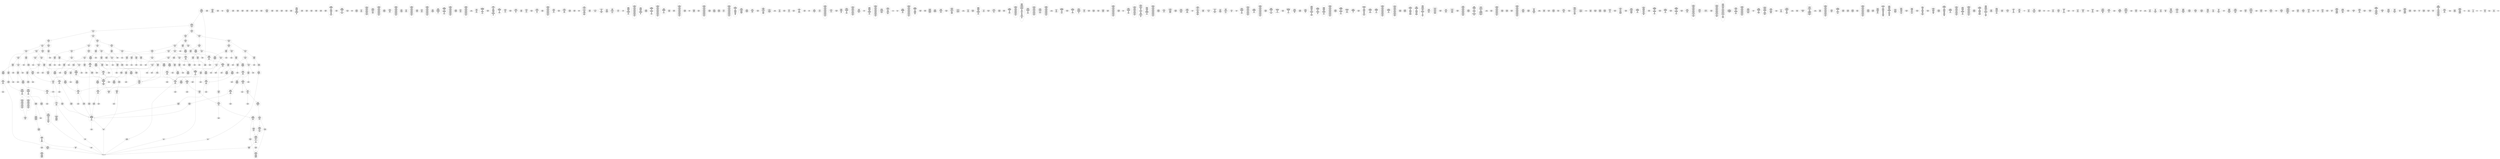 /* Generated by GvGen v.1.0 (https://www.github.com/stricaud/gvgen) */

digraph G {
compound=true;
   node1 [label="[anywhere]"];
   node2 [label="# 0x0
PUSHX Data
PUSHX Data
MSTORE
PUSHX LogicData
CALLDATASIZE
LT
PUSHX Data
JUMPI
"];
   node3 [label="# 0xd
PUSHX Data
CALLDATALOAD
PUSHX BitData
SHR
PUSHX LogicData
GT
PUSHX Data
JUMPI
"];
   node4 [label="# 0x1e
PUSHX LogicData
GT
PUSHX Data
JUMPI
"];
   node5 [label="# 0x29
PUSHX LogicData
GT
PUSHX Data
JUMPI
"];
   node6 [label="# 0x34
PUSHX LogicData
GT
PUSHX Data
JUMPI
"];
   node7 [label="# 0x3f
PUSHX LogicData
EQ
PUSHX Data
JUMPI
"];
   node8 [label="# 0x4a
PUSHX LogicData
EQ
PUSHX Data
JUMPI
"];
   node9 [label="# 0x55
PUSHX LogicData
EQ
PUSHX Data
JUMPI
"];
   node10 [label="# 0x60
PUSHX Data
REVERT
"];
   node11 [label="# 0x64
JUMPDEST
PUSHX LogicData
EQ
PUSHX Data
JUMPI
"];
   node12 [label="# 0x70
PUSHX LogicData
EQ
PUSHX Data
JUMPI
"];
   node13 [label="# 0x7b
PUSHX Data
REVERT
"];
   node14 [label="# 0x7f
JUMPDEST
PUSHX LogicData
GT
PUSHX Data
JUMPI
"];
   node15 [label="# 0x8b
PUSHX LogicData
EQ
PUSHX Data
JUMPI
"];
   node16 [label="# 0x96
PUSHX LogicData
EQ
PUSHX Data
JUMPI
"];
   node17 [label="# 0xa1
PUSHX LogicData
EQ
PUSHX Data
JUMPI
"];
   node18 [label="# 0xac
PUSHX Data
REVERT
"];
   node19 [label="# 0xb0
JUMPDEST
PUSHX LogicData
EQ
PUSHX Data
JUMPI
"];
   node20 [label="# 0xbc
PUSHX LogicData
EQ
PUSHX Data
JUMPI
"];
   node21 [label="# 0xc7
PUSHX Data
REVERT
"];
   node22 [label="# 0xcb
JUMPDEST
PUSHX LogicData
GT
PUSHX Data
JUMPI
"];
   node23 [label="# 0xd7
PUSHX LogicData
GT
PUSHX Data
JUMPI
"];
   node24 [label="# 0xe2
PUSHX LogicData
EQ
PUSHX Data
JUMPI
"];
   node25 [label="# 0xed
PUSHX LogicData
EQ
PUSHX Data
JUMPI
"];
   node26 [label="# 0xf8
PUSHX LogicData
EQ
PUSHX Data
JUMPI
"];
   node27 [label="# 0x103
PUSHX Data
REVERT
"];
   node28 [label="# 0x107
JUMPDEST
PUSHX LogicData
EQ
PUSHX Data
JUMPI
"];
   node29 [label="# 0x113
PUSHX LogicData
EQ
PUSHX Data
JUMPI
"];
   node30 [label="# 0x11e
PUSHX Data
REVERT
"];
   node31 [label="# 0x122
JUMPDEST
PUSHX LogicData
EQ
PUSHX Data
JUMPI
"];
   node32 [label="# 0x12e
PUSHX LogicData
EQ
PUSHX Data
JUMPI
"];
   node33 [label="# 0x139
PUSHX LogicData
EQ
PUSHX Data
JUMPI
"];
   node34 [label="# 0x144
PUSHX LogicData
EQ
PUSHX Data
JUMPI
"];
   node35 [label="# 0x14f
PUSHX Data
REVERT
"];
   node36 [label="# 0x153
JUMPDEST
PUSHX LogicData
GT
PUSHX Data
JUMPI
"];
   node37 [label="# 0x15f
PUSHX LogicData
GT
PUSHX Data
JUMPI
"];
   node38 [label="# 0x16a
PUSHX LogicData
GT
PUSHX Data
JUMPI
"];
   node39 [label="# 0x175
PUSHX LogicData
EQ
PUSHX Data
JUMPI
"];
   node40 [label="# 0x180
PUSHX LogicData
EQ
PUSHX Data
JUMPI
"];
   node41 [label="# 0x18b
PUSHX LogicData
EQ
PUSHX Data
JUMPI
"];
   node42 [label="# 0x196
PUSHX Data
REVERT
"];
   node43 [label="# 0x19a
JUMPDEST
PUSHX LogicData
EQ
PUSHX Data
JUMPI
"];
   node44 [label="# 0x1a6
PUSHX LogicData
EQ
PUSHX Data
JUMPI
"];
   node45 [label="# 0x1b1
PUSHX Data
REVERT
"];
   node46 [label="# 0x1b5
JUMPDEST
PUSHX LogicData
EQ
PUSHX Data
JUMPI
"];
   node47 [label="# 0x1c1
PUSHX LogicData
EQ
PUSHX Data
JUMPI
"];
   node48 [label="# 0x1cc
PUSHX LogicData
EQ
PUSHX Data
JUMPI
"];
   node49 [label="# 0x1d7
PUSHX LogicData
EQ
PUSHX Data
JUMPI
"];
   node50 [label="# 0x1e2
PUSHX Data
REVERT
"];
   node51 [label="# 0x1e6
JUMPDEST
PUSHX LogicData
GT
PUSHX Data
JUMPI
"];
   node52 [label="# 0x1f2
PUSHX LogicData
GT
PUSHX Data
JUMPI
"];
   node53 [label="# 0x1fd
PUSHX LogicData
EQ
PUSHX Data
JUMPI
"];
   node54 [label="# 0x208
PUSHX LogicData
EQ
PUSHX Data
JUMPI
"];
   node55 [label="# 0x213
PUSHX LogicData
EQ
PUSHX Data
JUMPI
"];
   node56 [label="# 0x21e
PUSHX Data
REVERT
"];
   node57 [label="# 0x222
JUMPDEST
PUSHX LogicData
EQ
PUSHX Data
JUMPI
"];
   node58 [label="# 0x22e
PUSHX LogicData
EQ
PUSHX Data
JUMPI
"];
   node59 [label="# 0x239
PUSHX Data
REVERT
"];
   node60 [label="# 0x23d
JUMPDEST
PUSHX LogicData
EQ
PUSHX Data
JUMPI
"];
   node61 [label="# 0x249
PUSHX LogicData
EQ
PUSHX Data
JUMPI
"];
   node62 [label="# 0x254
PUSHX LogicData
EQ
PUSHX Data
JUMPI
"];
   node63 [label="# 0x25f
PUSHX LogicData
EQ
PUSHX Data
JUMPI
"];
   node64 [label="# 0x26a
JUMPDEST
PUSHX Data
REVERT
"];
   node65 [label="# 0x26f
JUMPDEST
CALLVALUE
ISZERO
PUSHX Data
JUMPI
"];
   node66 [label="# 0x277
PUSHX Data
REVERT
"];
   node67 [label="# 0x27b
JUMPDEST
PUSHX Data
PUSHX Data
CALLDATASIZE
PUSHX Data
PUSHX Data
JUMP
"];
   node68 [label="# 0x28a
JUMPDEST
PUSHX Data
JUMP
"];
   node69 [label="# 0x28f
JUMPDEST
PUSHX MemData
MLOAD
ISZERO
ISZERO
MSTORE
PUSHX ArithData
ADD
"];
   node70 [label="# 0x29b
JUMPDEST
PUSHX MemData
MLOAD
SUB
RETURN
"];
   node71 [label="# 0x2a4
JUMPDEST
PUSHX Data
PUSHX Data
CALLDATASIZE
PUSHX Data
PUSHX Data
JUMP
"];
   node72 [label="# 0x2b2
JUMPDEST
PUSHX Data
JUMP
"];
   node73 [label="# 0x2b7
JUMPDEST
STOP
"];
   node74 [label="# 0x2b9
JUMPDEST
CALLVALUE
ISZERO
PUSHX Data
JUMPI
"];
   node75 [label="# 0x2c1
PUSHX Data
REVERT
"];
   node76 [label="# 0x2c5
JUMPDEST
PUSHX Data
PUSHX Data
JUMP
"];
   node77 [label="# 0x2ce
JUMPDEST
PUSHX MemData
MLOAD
PUSHX Data
PUSHX Data
JUMP
"];
   node78 [label="# 0x2db
JUMPDEST
CALLVALUE
ISZERO
PUSHX Data
JUMPI
"];
   node79 [label="# 0x2e3
PUSHX Data
REVERT
"];
   node80 [label="# 0x2e7
JUMPDEST
PUSHX Data
PUSHX Data
CALLDATASIZE
PUSHX Data
PUSHX Data
JUMP
"];
   node81 [label="# 0x2f6
JUMPDEST
PUSHX Data
JUMP
"];
   node82 [label="# 0x2fb
JUMPDEST
PUSHX MemData
MLOAD
PUSHX ArithData
PUSHX BitData
PUSHX BitData
SHL
SUB
AND
MSTORE
PUSHX ArithData
ADD
PUSHX Data
JUMP
"];
   node83 [label="# 0x313
JUMPDEST
CALLVALUE
ISZERO
PUSHX Data
JUMPI
"];
   node84 [label="# 0x31b
PUSHX Data
REVERT
"];
   node85 [label="# 0x31f
JUMPDEST
PUSHX Data
PUSHX Data
CALLDATASIZE
PUSHX Data
PUSHX Data
JUMP
"];
   node86 [label="# 0x32e
JUMPDEST
PUSHX Data
JUMP
"];
   node87 [label="# 0x333
JUMPDEST
CALLVALUE
ISZERO
PUSHX Data
JUMPI
"];
   node88 [label="# 0x33b
PUSHX Data
REVERT
"];
   node89 [label="# 0x33f
JUMPDEST
PUSHX StorData
SLOAD
"];
   node90 [label="# 0x344
JUMPDEST
PUSHX MemData
MLOAD
MSTORE
PUSHX ArithData
ADD
PUSHX Data
JUMP
"];
   node91 [label="# 0x352
JUMPDEST
CALLVALUE
ISZERO
PUSHX Data
JUMPI
"];
   node92 [label="# 0x35a
PUSHX Data
REVERT
"];
   node93 [label="# 0x35e
JUMPDEST
PUSHX Data
PUSHX Data
CALLDATASIZE
PUSHX Data
PUSHX Data
JUMP
"];
   node94 [label="# 0x36d
JUMPDEST
PUSHX Data
JUMP
"];
   node95 [label="# 0x372
JUMPDEST
CALLVALUE
ISZERO
PUSHX Data
JUMPI
"];
   node96 [label="# 0x37a
PUSHX Data
REVERT
"];
   node97 [label="# 0x37e
JUMPDEST
PUSHX Data
PUSHX Data
CALLDATASIZE
PUSHX Data
PUSHX Data
JUMP
"];
   node98 [label="# 0x38d
JUMPDEST
PUSHX Data
JUMP
"];
   node99 [label="# 0x392
JUMPDEST
CALLVALUE
ISZERO
PUSHX Data
JUMPI
"];
   node100 [label="# 0x39a
PUSHX Data
REVERT
"];
   node101 [label="# 0x39e
JUMPDEST
PUSHX Data
PUSHX Data
CALLDATASIZE
PUSHX Data
PUSHX Data
JUMP
"];
   node102 [label="# 0x3ad
JUMPDEST
PUSHX Data
JUMP
"];
   node103 [label="# 0x3b2
JUMPDEST
CALLVALUE
ISZERO
PUSHX Data
JUMPI
"];
   node104 [label="# 0x3ba
PUSHX Data
REVERT
"];
   node105 [label="# 0x3be
JUMPDEST
PUSHX Data
PUSHX Data
JUMP
"];
   node106 [label="# 0x3c8
JUMPDEST
CALLVALUE
ISZERO
PUSHX Data
JUMPI
"];
   node107 [label="# 0x3d0
PUSHX Data
REVERT
"];
   node108 [label="# 0x3d4
JUMPDEST
PUSHX Data
PUSHX Data
JUMP
"];
   node109 [label="# 0x3f0
JUMPDEST
CALLVALUE
ISZERO
PUSHX Data
JUMPI
"];
   node110 [label="# 0x3f8
PUSHX Data
REVERT
"];
   node111 [label="# 0x3fc
JUMPDEST
PUSHX Data
PUSHX Data
CALLDATASIZE
PUSHX Data
PUSHX Data
JUMP
"];
   node112 [label="# 0x40b
JUMPDEST
PUSHX Data
JUMP
"];
   node113 [label="# 0x410
JUMPDEST
CALLVALUE
ISZERO
PUSHX Data
JUMPI
"];
   node114 [label="# 0x418
PUSHX Data
REVERT
"];
   node115 [label="# 0x41c
JUMPDEST
PUSHX Data
PUSHX Data
CALLDATASIZE
PUSHX Data
PUSHX Data
JUMP
"];
   node116 [label="# 0x42b
JUMPDEST
PUSHX Data
JUMP
"];
   node117 [label="# 0x430
JUMPDEST
PUSHX MemData
MLOAD
PUSHX Data
PUSHX Data
JUMP
"];
   node118 [label="# 0x43d
JUMPDEST
CALLVALUE
ISZERO
PUSHX Data
JUMPI
"];
   node119 [label="# 0x445
PUSHX Data
REVERT
"];
   node120 [label="# 0x449
JUMPDEST
PUSHX Data
PUSHX Data
CALLDATASIZE
PUSHX Data
PUSHX Data
JUMP
"];
   node121 [label="# 0x458
JUMPDEST
PUSHX Data
JUMP
"];
   node122 [label="# 0x45d
JUMPDEST
CALLVALUE
ISZERO
PUSHX Data
JUMPI
"];
   node123 [label="# 0x465
PUSHX Data
REVERT
"];
   node124 [label="# 0x469
JUMPDEST
PUSHX Data
PUSHX Data
CALLDATASIZE
PUSHX Data
PUSHX Data
JUMP
"];
   node125 [label="# 0x478
JUMPDEST
PUSHX Data
JUMP
"];
   node126 [label="# 0x47d
JUMPDEST
CALLVALUE
ISZERO
PUSHX Data
JUMPI
"];
   node127 [label="# 0x485
PUSHX Data
REVERT
"];
   node128 [label="# 0x489
JUMPDEST
PUSHX Data
PUSHX Data
JUMP
"];
   node129 [label="# 0x492
JUMPDEST
CALLVALUE
ISZERO
PUSHX Data
JUMPI
"];
   node130 [label="# 0x49a
PUSHX Data
REVERT
"];
   node131 [label="# 0x49e
JUMPDEST
PUSHX Data
PUSHX Data
CALLDATASIZE
PUSHX Data
PUSHX Data
JUMP
"];
   node132 [label="# 0x4ad
JUMPDEST
PUSHX Data
JUMP
"];
   node133 [label="# 0x4b2
JUMPDEST
CALLVALUE
ISZERO
PUSHX Data
JUMPI
"];
   node134 [label="# 0x4ba
PUSHX Data
REVERT
"];
   node135 [label="# 0x4be
JUMPDEST
PUSHX Data
PUSHX Data
CALLDATASIZE
PUSHX Data
PUSHX Data
JUMP
"];
   node136 [label="# 0x4cd
JUMPDEST
PUSHX Data
JUMP
"];
   node137 [label="# 0x4d2
JUMPDEST
CALLVALUE
ISZERO
PUSHX Data
JUMPI
"];
   node138 [label="# 0x4da
PUSHX Data
REVERT
"];
   node139 [label="# 0x4de
JUMPDEST
PUSHX Data
PUSHX Data
CALLDATASIZE
PUSHX Data
PUSHX Data
JUMP
"];
   node140 [label="# 0x4ed
JUMPDEST
PUSHX Data
JUMP
"];
   node141 [label="# 0x4f2
JUMPDEST
CALLVALUE
ISZERO
PUSHX Data
JUMPI
"];
   node142 [label="# 0x4fa
PUSHX Data
REVERT
"];
   node143 [label="# 0x4fe
JUMPDEST
PUSHX Data
PUSHX Data
JUMP
"];
   node144 [label="# 0x507
JUMPDEST
CALLVALUE
ISZERO
PUSHX Data
JUMPI
"];
   node145 [label="# 0x50f
PUSHX Data
REVERT
"];
   node146 [label="# 0x513
JUMPDEST
PUSHX Data
PUSHX Data
CALLDATASIZE
PUSHX Data
PUSHX Data
JUMP
"];
   node147 [label="# 0x522
JUMPDEST
PUSHX Data
MSTORE
PUSHX Data
PUSHX Data
MSTORE
PUSHX Data
SHA3
SLOAD
PUSHX ArithData
PUSHX BitData
PUSHX BitData
SHL
SUB
AND
JUMP
"];
   node148 [label="# 0x53d
JUMPDEST
CALLVALUE
ISZERO
PUSHX Data
JUMPI
"];
   node149 [label="# 0x545
PUSHX Data
REVERT
"];
   node150 [label="# 0x549
JUMPDEST
PUSHX Data
PUSHX Data
JUMP
"];
   node151 [label="# 0x552
JUMPDEST
CALLVALUE
ISZERO
PUSHX Data
JUMPI
"];
   node152 [label="# 0x55a
PUSHX Data
REVERT
"];
   node153 [label="# 0x55e
JUMPDEST
PUSHX Data
PUSHX Data
JUMP
"];
   node154 [label="# 0x56e
JUMPDEST
CALLVALUE
ISZERO
PUSHX Data
JUMPI
"];
   node155 [label="# 0x576
PUSHX Data
REVERT
"];
   node156 [label="# 0x57a
JUMPDEST
PUSHX StorData
SLOAD
PUSHX ArithData
PUSHX BitData
PUSHX BitData
SHL
SUB
AND
PUSHX Data
JUMP
"];
   node157 [label="# 0x58c
JUMPDEST
CALLVALUE
ISZERO
PUSHX Data
JUMPI
"];
   node158 [label="# 0x594
PUSHX Data
REVERT
"];
   node159 [label="# 0x598
JUMPDEST
PUSHX Data
PUSHX Data
JUMP
"];
   node160 [label="# 0x5a1
JUMPDEST
CALLVALUE
ISZERO
PUSHX Data
JUMPI
"];
   node161 [label="# 0x5a9
PUSHX Data
REVERT
"];
   node162 [label="# 0x5ad
JUMPDEST
PUSHX Data
PUSHX Data
CALLDATASIZE
PUSHX Data
PUSHX Data
JUMP
"];
   node163 [label="# 0x5bc
JUMPDEST
PUSHX Data
JUMP
"];
   node164 [label="# 0x5c1
JUMPDEST
CALLVALUE
ISZERO
PUSHX Data
JUMPI
"];
   node165 [label="# 0x5c9
PUSHX Data
REVERT
"];
   node166 [label="# 0x5cd
JUMPDEST
PUSHX Data
PUSHX Data
CALLDATASIZE
PUSHX Data
PUSHX Data
JUMP
"];
   node167 [label="# 0x5dc
JUMPDEST
PUSHX Data
JUMP
"];
   node168 [label="# 0x5e1
JUMPDEST
CALLVALUE
ISZERO
PUSHX Data
JUMPI
"];
   node169 [label="# 0x5e9
PUSHX Data
REVERT
"];
   node170 [label="# 0x5ed
JUMPDEST
PUSHX Data
PUSHX Data
JUMP
"];
   node171 [label="# 0x609
JUMPDEST
CALLVALUE
ISZERO
PUSHX Data
JUMPI
"];
   node172 [label="# 0x611
PUSHX Data
REVERT
"];
   node173 [label="# 0x615
JUMPDEST
PUSHX Data
PUSHX Data
CALLDATASIZE
PUSHX Data
PUSHX Data
JUMP
"];
   node174 [label="# 0x624
JUMPDEST
PUSHX Data
JUMP
"];
   node175 [label="# 0x629
JUMPDEST
CALLVALUE
ISZERO
PUSHX Data
JUMPI
"];
   node176 [label="# 0x631
PUSHX Data
REVERT
"];
   node177 [label="# 0x635
JUMPDEST
PUSHX Data
PUSHX Data
CALLDATASIZE
PUSHX Data
PUSHX Data
JUMP
"];
   node178 [label="# 0x644
JUMPDEST
PUSHX Data
JUMP
"];
   node179 [label="# 0x649
JUMPDEST
CALLVALUE
ISZERO
PUSHX Data
JUMPI
"];
   node180 [label="# 0x651
PUSHX Data
REVERT
"];
   node181 [label="# 0x655
JUMPDEST
PUSHX Data
PUSHX Data
CALLDATASIZE
PUSHX Data
PUSHX Data
JUMP
"];
   node182 [label="# 0x664
JUMPDEST
PUSHX Data
JUMP
"];
   node183 [label="# 0x669
JUMPDEST
CALLVALUE
ISZERO
PUSHX Data
JUMPI
"];
   node184 [label="# 0x671
PUSHX Data
REVERT
"];
   node185 [label="# 0x675
JUMPDEST
PUSHX Data
PUSHX Data
JUMP
"];
   node186 [label="# 0x67e
JUMPDEST
CALLVALUE
ISZERO
PUSHX Data
JUMPI
"];
   node187 [label="# 0x686
PUSHX Data
REVERT
"];
   node188 [label="# 0x68a
JUMPDEST
PUSHX Data
PUSHX Data
CALLDATASIZE
PUSHX Data
PUSHX Data
JUMP
"];
   node189 [label="# 0x699
JUMPDEST
PUSHX Data
JUMP
"];
   node190 [label="# 0x69e
JUMPDEST
CALLVALUE
ISZERO
PUSHX Data
JUMPI
"];
   node191 [label="# 0x6a6
PUSHX Data
REVERT
"];
   node192 [label="# 0x6aa
JUMPDEST
PUSHX Data
PUSHX Data
JUMP
"];
   node193 [label="# 0x6c6
JUMPDEST
CALLVALUE
ISZERO
PUSHX Data
JUMPI
"];
   node194 [label="# 0x6ce
PUSHX Data
REVERT
"];
   node195 [label="# 0x6d2
JUMPDEST
PUSHX Data
PUSHX Data
JUMP
"];
   node196 [label="# 0x6db
JUMPDEST
CALLVALUE
ISZERO
PUSHX Data
JUMPI
"];
   node197 [label="# 0x6e3
PUSHX Data
REVERT
"];
   node198 [label="# 0x6e7
JUMPDEST
PUSHX Data
PUSHX Data
CALLDATASIZE
PUSHX Data
PUSHX Data
JUMP
"];
   node199 [label="# 0x6f6
JUMPDEST
PUSHX ArithData
PUSHX BitData
PUSHX BitData
SHL
SUB
AND
PUSHX Data
MSTORE
PUSHX Data
PUSHX Data
MSTORE
PUSHX Data
SHA3
AND
MSTORE
MSTORE
SHA3
SLOAD
PUSHX BitData
AND
JUMP
"];
   node200 [label="# 0x724
JUMPDEST
CALLVALUE
ISZERO
PUSHX Data
JUMPI
"];
   node201 [label="# 0x72c
PUSHX Data
REVERT
"];
   node202 [label="# 0x730
JUMPDEST
PUSHX Data
PUSHX Data
CALLDATASIZE
PUSHX Data
PUSHX Data
JUMP
"];
   node203 [label="# 0x73f
JUMPDEST
PUSHX Data
JUMP
"];
   node204 [label="# 0x744
JUMPDEST
PUSHX Data
PUSHX ArithData
PUSHX BitData
PUSHX BitData
SHL
SUB
NOT
AND
PUSHX LogicData
EQ
PUSHX Data
JUMPI
"];
   node205 [label="# 0x779
PUSHX Data
PUSHX Data
JUMP
"];
   node206 [label="# 0x782
JUMPDEST
JUMP
"];
   node207 [label="# 0x788
JUMPDEST
PUSHX Data
PUSHX Data
PUSHX Data
JUMP
"];
   node208 [label="# 0x793
JUMPDEST
GT
ISZERO
PUSHX Data
JUMPI
"];
   node209 [label="# 0x79a
PUSHX MemData
MLOAD
PUSHX BitData
PUSHX BitData
SHL
MSTORE
PUSHX Data
PUSHX ArithData
ADD
MSTORE
PUSHX Data
PUSHX ArithData
ADD
MSTORE
PUSHX Data
PUSHX ArithData
ADD
MSTORE
PUSHX ArithData
ADD
"];
   node210 [label="# 0x7dd
JUMPDEST
PUSHX MemData
MLOAD
SUB
REVERT
"];
   node211 [label="# 0x7e6
JUMPDEST
PUSHX StorData
SLOAD
PUSHX BitData
PUSHX BitData
SHL
DIV
PUSHX BitData
AND
ISZERO
PUSHX Data
JUMPI
"];
   node212 [label="# 0x7f9
PUSHX MemData
MLOAD
PUSHX BitData
PUSHX BitData
SHL
MSTORE
PUSHX Data
PUSHX ArithData
ADD
MSTORE
PUSHX Data
PUSHX ArithData
ADD
MSTORE
PUSHX Data
PUSHX ArithData
ADD
MSTORE
PUSHX ArithData
ADD
PUSHX Data
JUMP
"];
   node213 [label="# 0x840
JUMPDEST
PUSHX Data
PUSHX Data
PUSHX Data
JUMP
"];
   node214 [label="# 0x84a
JUMPDEST
PUSHX LogicData
MLOAD
GT
ISZERO
PUSHX Data
JUMPI
"];
   node215 [label="# 0x857
PUSHX MemData
MLOAD
PUSHX BitData
PUSHX BitData
SHL
MSTORE
PUSHX Data
PUSHX ArithData
ADD
MSTORE
PUSHX Data
PUSHX ArithData
ADD
MSTORE
PUSHX Data
PUSHX ArithData
ADD
MSTORE
PUSHX ArithData
ADD
PUSHX Data
JUMP
"];
   node216 [label="# 0x89e
JUMPDEST
PUSHX Data
MLOAD
PUSHX Data
PUSHX Data
JUMP
"];
   node217 [label="# 0x8ae
JUMPDEST
GT
ISZERO
PUSHX Data
JUMPI
"];
   node218 [label="# 0x8b5
PUSHX MemData
MLOAD
PUSHX BitData
PUSHX BitData
SHL
MSTORE
PUSHX Data
PUSHX ArithData
ADD
MSTORE
PUSHX Data
PUSHX ArithData
ADD
MSTORE
PUSHX Data
PUSHX ArithData
ADD
MSTORE
PUSHX ArithData
ADD
PUSHX Data
JUMP
"];
   node219 [label="# 0x8fc
JUMPDEST
PUSHX Data
MLOAD
PUSHX Data
JUMP
"];
   node220 [label="# 0x906
JUMPDEST
CALLVALUE
LT
ISZERO
PUSHX Data
JUMPI
"];
   node221 [label="# 0x90e
PUSHX MemData
MLOAD
PUSHX BitData
PUSHX BitData
SHL
MSTORE
PUSHX Data
PUSHX ArithData
ADD
MSTORE
PUSHX Data
PUSHX ArithData
ADD
MSTORE
PUSHX Data
PUSHX ArithData
ADD
MSTORE
PUSHX ArithData
ADD
PUSHX Data
JUMP
"];
   node222 [label="# 0x955
JUMPDEST
CALLER
PUSHX Data
PUSHX Data
PUSHX Data
JUMP
"];
   node223 [label="# 0x964
JUMPDEST
PUSHX Data
PUSHX StorData
SLOAD
PUSHX ArithData
PUSHX BitData
PUSHX BitData
SHL
SUB
AND
JUMP
"];
   node224 [label="# 0x978
JUMPDEST
PUSHX ArithData
PUSHX BitData
PUSHX BitData
SHL
SUB
AND
PUSHX ArithData
PUSHX BitData
PUSHX BitData
SHL
SUB
AND
EQ
PUSHX Data
JUMPI
"];
   node225 [label="# 0x991
PUSHX MemData
MLOAD
PUSHX BitData
PUSHX BitData
SHL
MSTORE
PUSHX Data
PUSHX ArithData
ADD
MSTORE
PUSHX Data
PUSHX ArithData
ADD
MSTORE
PUSHX Data
PUSHX ArithData
ADD
MSTORE
PUSHX ArithData
ADD
PUSHX Data
JUMP
"];
   node226 [label="# 0x9d8
JUMPDEST
PUSHX Data
PUSHX Data
PUSHX Data
JUMP
"];
   node227 [label="# 0x9e3
JUMPDEST
TIMESTAMP
LT
ISZERO
PUSHX Data
JUMPI
"];
   node228 [label="# 0x9eb
PUSHX MemData
MLOAD
PUSHX BitData
PUSHX BitData
SHL
MSTORE
PUSHX Data
PUSHX ArithData
ADD
MSTORE
PUSHX Data
PUSHX ArithData
ADD
MSTORE
PUSHX Data
PUSHX ArithData
ADD
MSTORE
PUSHX ArithData
ADD
PUSHX Data
JUMP
"];
   node229 [label="# 0xa32
JUMPDEST
PUSHX Data
"];
   node230 [label="# 0xa35
JUMPDEST
MLOAD
PUSHX BitData
AND
LT
ISZERO
PUSHX Data
JUMPI
"];
   node231 [label="# 0xa42
PUSHX BitData
PUSHX ArithData
PUSHX BitData
PUSHX BitData
SHL
SUB
AND
PUSHX Data
PUSHX BitData
AND
MLOAD
LT
PUSHX Data
JUMPI
"];
   node232 [label="# 0xa5d
PUSHX Data
PUSHX Data
JUMP
"];
   node233 [label="# 0xa64
JUMPDEST
PUSHX ArithData
MUL
PUSHX ArithData
ADD
ADD
MLOAD
PUSHX Data
MSTORE
PUSHX Data
PUSHX Data
MSTORE
PUSHX Data
SHA3
SLOAD
PUSHX ArithData
PUSHX BitData
PUSHX BitData
SHL
SUB
AND
JUMP
"];
   node234 [label="# 0xa87
JUMPDEST
PUSHX ArithData
PUSHX BitData
PUSHX BitData
SHL
SUB
AND
EQ
ISZERO
PUSHX Data
JUMPI
"];
   node235 [label="# 0xa98
PUSHX Data
PUSHX BitData
AND
MLOAD
LT
PUSHX Data
JUMPI
"];
   node236 [label="# 0xaa8
PUSHX Data
PUSHX Data
JUMP
"];
   node237 [label="# 0xaaf
JUMPDEST
PUSHX ArithData
MUL
PUSHX ArithData
ADD
ADD
MLOAD
GT
"];
   node238 [label="# 0xab9
JUMPDEST
ISZERO
PUSHX Data
JUMPI
"];
   node239 [label="# 0xac0
PUSHX Data
PUSHX BitData
AND
MLOAD
LT
PUSHX Data
JUMPI
"];
   node240 [label="# 0xad1
PUSHX Data
PUSHX Data
JUMP
"];
   node241 [label="# 0xad8
JUMPDEST
PUSHX ArithData
MUL
PUSHX ArithData
ADD
ADD
MLOAD
GT
ISZERO
"];
   node242 [label="# 0xae3
JUMPDEST
PUSHX Data
JUMPI
"];
   node243 [label="# 0xae8
PUSHX MemData
MLOAD
PUSHX BitData
PUSHX BitData
SHL
MSTORE
PUSHX Data
PUSHX ArithData
ADD
MSTORE
PUSHX Data
PUSHX ArithData
ADD
MSTORE
PUSHX Data
PUSHX ArithData
ADD
MSTORE
PUSHX ArithData
ADD
PUSHX Data
JUMP
"];
   node244 [label="# 0xb2f
JUMPDEST
PUSHX Data
PUSHX BitData
AND
MLOAD
LT
PUSHX Data
JUMPI
"];
   node245 [label="# 0xb41
PUSHX Data
PUSHX Data
JUMP
"];
   node246 [label="# 0xb48
JUMPDEST
PUSHX ArithData
MUL
PUSHX ArithData
ADD
ADD
MLOAD
PUSHX Data
JUMP
"];
   node247 [label="# 0xb55
JUMPDEST
PUSHX Data
PUSHX Data
JUMP
"];
   node248 [label="# 0xb5f
JUMPDEST
PUSHX Data
JUMP
"];
   node249 [label="# 0xb67
JUMPDEST
JUMP
"];
   node250 [label="# 0xb70
JUMPDEST
PUSHX Data
PUSHX StorData
SLOAD
PUSHX Data
PUSHX Data
JUMP
"];
   node251 [label="# 0xb7f
JUMPDEST
PUSHX ArithData
ADD
PUSHX ArithData
DIV
MUL
PUSHX ArithData
ADD
PUSHX MemData
MLOAD
ADD
PUSHX Data
MSTORE
MSTORE
PUSHX ArithData
ADD
SLOAD
PUSHX Data
PUSHX Data
JUMP
"];
   node252 [label="# 0xbab
JUMPDEST
ISZERO
PUSHX Data
JUMPI
"];
   node253 [label="# 0xbb2
PUSHX LogicData
LT
PUSHX Data
JUMPI
"];
   node254 [label="# 0xbba
PUSHX ArithData
SLOAD
DIV
MUL
MSTORE
PUSHX ArithData
ADD
PUSHX Data
JUMP
"];
   node255 [label="# 0xbcd
JUMPDEST
ADD
PUSHX Data
MSTORE
PUSHX Data
PUSHX Data
SHA3
"];
   node256 [label="# 0xbdb
JUMPDEST
SLOAD
MSTORE
PUSHX ArithData
ADD
PUSHX ArithData
ADD
GT
PUSHX Data
JUMPI
"];
   node257 [label="# 0xbef
SUB
PUSHX BitData
AND
ADD
"];
   node258 [label="# 0xbf8
JUMPDEST
JUMP
"];
   node259 [label="# 0xc02
JUMPDEST
PUSHX Data
MSTORE
PUSHX Data
PUSHX Data
MSTORE
PUSHX Data
SHA3
SLOAD
PUSHX ArithData
PUSHX BitData
PUSHX BitData
SHL
SUB
AND
PUSHX Data
JUMPI
"];
   node260 [label="# 0xc1f
PUSHX MemData
MLOAD
PUSHX BitData
PUSHX BitData
SHL
MSTORE
PUSHX Data
PUSHX ArithData
ADD
MSTORE
PUSHX Data
PUSHX ArithData
ADD
MSTORE
PUSHX Data
PUSHX ArithData
ADD
MSTORE
PUSHX Data
PUSHX ArithData
ADD
MSTORE
PUSHX ArithData
ADD
PUSHX Data
JUMP
"];
   node261 [label="# 0xc8c
JUMPDEST
PUSHX Data
MSTORE
PUSHX Data
PUSHX Data
MSTORE
PUSHX Data
SHA3
SLOAD
PUSHX ArithData
PUSHX BitData
PUSHX BitData
SHL
SUB
AND
JUMP
"];
   node262 [label="# 0xca8
JUMPDEST
PUSHX Data
PUSHX Data
PUSHX Data
JUMP
"];
   node263 [label="# 0xcb3
JUMPDEST
PUSHX ArithData
PUSHX BitData
PUSHX BitData
SHL
SUB
AND
PUSHX ArithData
PUSHX BitData
PUSHX BitData
SHL
SUB
AND
EQ
ISZERO
PUSHX Data
JUMPI
"];
   node264 [label="# 0xcd0
PUSHX MemData
MLOAD
PUSHX BitData
PUSHX BitData
SHL
MSTORE
PUSHX Data
PUSHX ArithData
ADD
MSTORE
PUSHX Data
PUSHX ArithData
ADD
MSTORE
PUSHX Data
PUSHX ArithData
ADD
MSTORE
PUSHX Data
PUSHX ArithData
ADD
MSTORE
PUSHX ArithData
ADD
PUSHX Data
JUMP
"];
   node265 [label="# 0xd3d
JUMPDEST
CALLER
PUSHX ArithData
PUSHX BitData
PUSHX BitData
SHL
SUB
AND
EQ
PUSHX Data
JUMPI
"];
   node266 [label="# 0xd4f
PUSHX Data
CALLER
PUSHX Data
JUMP
"];
   node267 [label="# 0xd59
JUMPDEST
PUSHX Data
JUMPI
"];
   node268 [label="# 0xd5e
PUSHX MemData
MLOAD
PUSHX BitData
PUSHX BitData
SHL
MSTORE
PUSHX Data
PUSHX ArithData
ADD
MSTORE
PUSHX Data
PUSHX ArithData
ADD
MSTORE
PUSHX Data
PUSHX ArithData
ADD
MSTORE
PUSHX Data
PUSHX ArithData
ADD
MSTORE
PUSHX ArithData
ADD
PUSHX Data
JUMP
"];
   node269 [label="# 0xdcb
JUMPDEST
PUSHX Data
PUSHX Data
JUMP
"];
   node270 [label="# 0xdd5
JUMPDEST
JUMP
"];
   node271 [label="# 0xdda
JUMPDEST
PUSHX Data
CALLER
PUSHX Data
JUMP
"];
   node272 [label="# 0xde4
JUMPDEST
PUSHX Data
JUMPI
"];
   node273 [label="# 0xde9
PUSHX MemData
MLOAD
PUSHX BitData
PUSHX BitData
SHL
MSTORE
PUSHX Data
PUSHX ArithData
ADD
MSTORE
PUSHX Data
PUSHX ArithData
ADD
MSTORE
PUSHX Data
PUSHX ArithData
ADD
MSTORE
PUSHX Data
PUSHX ArithData
ADD
MSTORE
PUSHX ArithData
ADD
PUSHX Data
JUMP
"];
   node274 [label="# 0xe56
JUMPDEST
PUSHX Data
PUSHX Data
JUMP
"];
   node275 [label="# 0xe61
JUMPDEST
PUSHX Data
PUSHX Data
PUSHX Data
PUSHX Data
JUMP
"];
   node276 [label="# 0xe75
JUMPDEST
PUSHX Data
PUSHX Data
PUSHX Data
JUMP
"];
   node277 [label="# 0xe80
JUMPDEST
LT
PUSHX Data
JUMPI
"];
   node278 [label="# 0xe87
PUSHX MemData
MLOAD
PUSHX BitData
PUSHX BitData
SHL
MSTORE
PUSHX Data
PUSHX ArithData
ADD
MSTORE
PUSHX Data
PUSHX ArithData
ADD
MSTORE
PUSHX Data
PUSHX ArithData
ADD
MSTORE
PUSHX Data
PUSHX ArithData
ADD
MSTORE
PUSHX ArithData
ADD
PUSHX Data
JUMP
"];
   node279 [label="# 0xef4
JUMPDEST
PUSHX ArithData
PUSHX BitData
PUSHX BitData
SHL
SUB
AND
PUSHX Data
MSTORE
PUSHX Data
PUSHX Data
MSTORE
PUSHX Data
SHA3
MSTORE
MSTORE
SHA3
SLOAD
JUMP
"];
   node280 [label="# 0xf1d
JUMPDEST
PUSHX Data
PUSHX MemData
MLOAD
PUSHX ArithData
ADD
PUSHX Data
MSTORE
PUSHX Data
MSTORE
PUSHX Data
JUMP
"];
   node281 [label="# 0xf38
JUMPDEST
PUSHX Data
PUSHX Data
PUSHX Data
PUSHX Data
JUMP
"];
   node282 [label="# 0xf45
JUMPDEST
PUSHX Data
PUSHX LogicData
GT
ISZERO
PUSHX Data
JUMPI
"];
   node283 [label="# 0xf5b
PUSHX Data
PUSHX Data
JUMP
"];
   node284 [label="# 0xf62
JUMPDEST
PUSHX MemData
MLOAD
MSTORE
PUSHX ArithData
MUL
PUSHX ArithData
ADD
ADD
PUSHX Data
MSTORE
ISZERO
PUSHX Data
JUMPI
"];
   node285 [label="# 0xf7c
PUSHX ArithData
ADD
PUSHX ArithData
MUL
CALLDATASIZE
CALLDATACOPY
ADD
"];
   node286 [label="# 0xf8b
JUMPDEST
PUSHX Data
"];
   node287 [label="# 0xf91
JUMPDEST
LT
ISZERO
PUSHX Data
JUMPI
"];
   node288 [label="# 0xf9a
PUSHX Data
PUSHX Data
JUMP
"];
   node289 [label="# 0xfa3
JUMPDEST
MLOAD
LT
PUSHX Data
JUMPI
"];
   node290 [label="# 0xfae
PUSHX Data
PUSHX Data
JUMP
"];
   node291 [label="# 0xfb5
JUMPDEST
PUSHX ArithData
MUL
ADD
ADD
MSTORE
PUSHX Data
PUSHX Data
JUMP
"];
   node292 [label="# 0xfca
JUMPDEST
PUSHX Data
JUMP
"];
   node293 [label="# 0xfd2
JUMPDEST
JUMP
"];
   node294 [label="# 0xfda
JUMPDEST
PUSHX Data
PUSHX Data
PUSHX StorData
SLOAD
JUMP
"];
   node295 [label="# 0xfe5
JUMPDEST
LT
PUSHX Data
JUMPI
"];
   node296 [label="# 0xfec
PUSHX MemData
MLOAD
PUSHX BitData
PUSHX BitData
SHL
MSTORE
PUSHX Data
PUSHX ArithData
ADD
MSTORE
PUSHX Data
PUSHX ArithData
ADD
MSTORE
PUSHX Data
PUSHX ArithData
ADD
MSTORE
PUSHX Data
PUSHX ArithData
ADD
MSTORE
PUSHX ArithData
ADD
PUSHX Data
JUMP
"];
   node297 [label="# 0x1059
JUMPDEST
PUSHX StorData
SLOAD
LT
PUSHX Data
JUMPI
"];
   node298 [label="# 0x1065
PUSHX Data
PUSHX Data
JUMP
"];
   node299 [label="# 0x106c
JUMPDEST
PUSHX Data
MSTORE
PUSHX Data
PUSHX Data
SHA3
ADD
SLOAD
JUMP
"];
   node300 [label="# 0x107e
JUMPDEST
PUSHX StorData
SLOAD
PUSHX ArithData
PUSHX BitData
PUSHX BitData
SHL
SUB
AND
CALLER
EQ
PUSHX Data
JUMPI
"];
   node301 [label="# 0x1091
PUSHX MemData
MLOAD
PUSHX BitData
PUSHX BitData
SHL
MSTORE
PUSHX Data
PUSHX ArithData
ADD
MSTORE
PUSHX ArithData
ADD
MSTORE
PUSHX Data
PUSHX ArithData
ADD
MSTORE
PUSHX ArithData
ADD
PUSHX Data
JUMP
"];
   node302 [label="# 0x10d8
JUMPDEST
MLOAD
PUSHX Data
PUSHX Data
PUSHX ArithData
ADD
PUSHX Data
JUMP
"];
   node303 [label="# 0x10eb
JUMPDEST
JUMP
"];
   node304 [label="# 0x10ef
JUMPDEST
PUSHX Data
PUSHX Data
PUSHX StorData
SLOAD
JUMP
"];
   node305 [label="# 0x10fa
JUMPDEST
JUMP
"];
   node306 [label="# 0x10ff
JUMPDEST
PUSHX Data
MSTORE
PUSHX Data
PUSHX Data
MSTORE
PUSHX Data
SHA3
SLOAD
PUSHX ArithData
PUSHX BitData
PUSHX BitData
SHL
SUB
AND
PUSHX Data
JUMPI
"];
   node307 [label="# 0x111d
PUSHX MemData
MLOAD
PUSHX BitData
PUSHX BitData
SHL
MSTORE
PUSHX Data
PUSHX ArithData
ADD
MSTORE
PUSHX Data
PUSHX ArithData
ADD
MSTORE
PUSHX Data
PUSHX ArithData
ADD
MSTORE
PUSHX Data
PUSHX ArithData
ADD
MSTORE
PUSHX ArithData
ADD
PUSHX Data
JUMP
"];
   node308 [label="# 0x118a
JUMPDEST
PUSHX Data
PUSHX Data
PUSHX MemData
MLOAD
PUSHX ArithData
ADD
PUSHX Data
PUSHX Data
JUMP
"];
   node309 [label="# 0x11a4
JUMPDEST
PUSHX MemData
MLOAD
PUSHX ArithData
SUB
SUB
MSTORE
PUSHX Data
MSTORE
MLOAD
PUSHX ArithData
ADD
SHA3
PUSHX Data
JUMP
"];
   node310 [label="# 0x11c0
JUMPDEST
"];
   node311 [label="# 0x11c3
JUMPDEST
JUMP
"];
   node312 [label="# 0x11cb
JUMPDEST
PUSHX Data
PUSHX ArithData
PUSHX BitData
PUSHX BitData
SHL
SUB
AND
PUSHX Data
JUMPI
"];
   node313 [label="# 0x11dc
PUSHX MemData
MLOAD
PUSHX BitData
PUSHX BitData
SHL
MSTORE
PUSHX Data
PUSHX ArithData
ADD
MSTORE
PUSHX Data
PUSHX ArithData
ADD
MSTORE
PUSHX Data
PUSHX ArithData
ADD
MSTORE
PUSHX Data
PUSHX ArithData
ADD
MSTORE
PUSHX ArithData
ADD
PUSHX Data
JUMP
"];
   node314 [label="# 0x1249
JUMPDEST
PUSHX ArithData
PUSHX BitData
PUSHX BitData
SHL
SUB
AND
PUSHX Data
MSTORE
PUSHX Data
PUSHX Data
MSTORE
PUSHX Data
SHA3
SLOAD
JUMP
"];
   node315 [label="# 0x1265
JUMPDEST
PUSHX StorData
SLOAD
PUSHX ArithData
PUSHX BitData
PUSHX BitData
SHL
SUB
AND
CALLER
EQ
PUSHX Data
JUMPI
"];
   node316 [label="# 0x1278
PUSHX MemData
MLOAD
PUSHX BitData
PUSHX BitData
SHL
MSTORE
PUSHX Data
PUSHX ArithData
ADD
MSTORE
PUSHX ArithData
ADD
MSTORE
PUSHX Data
PUSHX ArithData
ADD
MSTORE
PUSHX ArithData
ADD
PUSHX Data
JUMP
"];
   node317 [label="# 0x12bf
JUMPDEST
PUSHX Data
PUSHX Data
PUSHX Data
JUMP
"];
   node318 [label="# 0x12c9
JUMPDEST
JUMP
"];
   node319 [label="# 0x12cb
JUMPDEST
PUSHX StorData
SLOAD
PUSHX ArithData
PUSHX BitData
PUSHX BitData
SHL
SUB
AND
CALLER
EQ
PUSHX Data
JUMPI
"];
   node320 [label="# 0x12de
PUSHX MemData
MLOAD
PUSHX BitData
PUSHX BitData
SHL
MSTORE
PUSHX Data
PUSHX ArithData
ADD
MSTORE
PUSHX ArithData
ADD
MSTORE
PUSHX Data
PUSHX ArithData
ADD
MSTORE
PUSHX ArithData
ADD
PUSHX Data
JUMP
"];
   node321 [label="# 0x1325
JUMPDEST
SELFBALANCE
PUSHX Data
JUMPI
"];
   node322 [label="# 0x132c
PUSHX Data
REVERT
"];
   node323 [label="# 0x1330
JUMPDEST
PUSHX Data
PUSHX Data
PUSHX Data
PUSHX Data
PUSHX Data
PUSHX Data
PUSHX Data
JUMP
"];
   node324 [label="# 0x1358
JUMPDEST
PUSHX Data
JUMP
"];
   node325 [label="# 0x135e
JUMPDEST
PUSHX Data
JUMP
"];
   node326 [label="# 0x1363
JUMPDEST
PUSHX Data
PUSHX Data
PUSHX Data
PUSHX Data
PUSHX Data
PUSHX Data
PUSHX Data
JUMP
"];
   node327 [label="# 0x138b
JUMPDEST
PUSHX Data
PUSHX Data
SELFBALANCE
PUSHX Data
JUMP
"];
   node328 [label="# 0x13a9
JUMPDEST
JUMP
"];
   node329 [label="# 0x13ac
JUMPDEST
PUSHX Data
PUSHX StorData
SLOAD
PUSHX Data
PUSHX Data
JUMP
"];
   node330 [label="# 0x13bb
JUMPDEST
PUSHX Data
PUSHX Data
PUSHX LogicData
GT
ISZERO
PUSHX Data
JUMPI
"];
   node331 [label="# 0x13d1
PUSHX Data
PUSHX Data
JUMP
"];
   node332 [label="# 0x13d8
JUMPDEST
PUSHX MemData
MLOAD
MSTORE
PUSHX ArithData
MUL
PUSHX ArithData
ADD
ADD
PUSHX Data
MSTORE
ISZERO
PUSHX Data
JUMPI
"];
   node333 [label="# 0x13f2
PUSHX ArithData
ADD
PUSHX ArithData
MUL
CALLDATASIZE
CALLDATACOPY
ADD
"];
   node334 [label="# 0x1401
JUMPDEST
PUSHX Data
"];
   node335 [label="# 0x1407
JUMPDEST
LT
ISZERO
PUSHX Data
JUMPI
"];
   node336 [label="# 0x1410
PUSHX Data
PUSHX Data
PUSHX Data
JUMP
"];
   node337 [label="# 0x141b
JUMPDEST
PUSHX Data
MSTORE
PUSHX Data
PUSHX Data
MSTORE
PUSHX Data
SHA3
SLOAD
PUSHX ArithData
PUSHX BitData
PUSHX BitData
SHL
SUB
AND
PUSHX Data
JUMPI
"];
   node338 [label="# 0x143b
MLOAD
LT
PUSHX Data
JUMPI
"];
   node339 [label="# 0x1446
PUSHX Data
PUSHX Data
JUMP
"];
   node340 [label="# 0x144d
JUMPDEST
PUSHX ArithData
MUL
PUSHX ArithData
ADD
ADD
MSTORE
"];
   node341 [label="# 0x145a
JUMPDEST
PUSHX Data
PUSHX Data
JUMP
"];
   node342 [label="# 0x1465
JUMPDEST
PUSHX Data
JUMP
"];
   node343 [label="# 0x146d
JUMPDEST
PUSHX ArithData
PUSHX BitData
PUSHX BitData
SHL
SUB
AND
CALLER
EQ
ISZERO
PUSHX Data
JUMPI
"];
   node344 [label="# 0x147f
PUSHX MemData
MLOAD
PUSHX BitData
PUSHX BitData
SHL
MSTORE
PUSHX Data
PUSHX ArithData
ADD
MSTORE
PUSHX Data
PUSHX ArithData
ADD
MSTORE
PUSHX Data
PUSHX ArithData
ADD
MSTORE
PUSHX ArithData
ADD
PUSHX Data
JUMP
"];
   node345 [label="# 0x14c6
JUMPDEST
CALLER
PUSHX Data
MSTORE
PUSHX Data
PUSHX ArithData
MSTORE
PUSHX MemData
SHA3
PUSHX ArithData
PUSHX BitData
PUSHX BitData
SHL
SUB
AND
MSTORE
MSTORE
SHA3
SLOAD
PUSHX BitData
NOT
AND
ISZERO
ISZERO
OR
SSTORE
MLOAD
MSTORE
PUSHX Data
ADD
PUSHX MemData
MLOAD
SUB
LOGX
JUMP
"];
   node346 [label="# 0x1532
JUMPDEST
PUSHX StorData
SLOAD
PUSHX ArithData
PUSHX BitData
PUSHX BitData
SHL
SUB
AND
CALLER
EQ
PUSHX Data
JUMPI
"];
   node347 [label="# 0x1545
PUSHX MemData
MLOAD
PUSHX BitData
PUSHX BitData
SHL
MSTORE
PUSHX Data
PUSHX ArithData
ADD
MSTORE
PUSHX ArithData
ADD
MSTORE
PUSHX Data
PUSHX ArithData
ADD
MSTORE
PUSHX ArithData
ADD
PUSHX Data
JUMP
"];
   node348 [label="# 0x158c
JUMPDEST
PUSHX StorData
SLOAD
PUSHX BitData
PUSHX BitData
SHL
DIV
PUSHX BitData
AND
PUSHX Data
JUMPI
"];
   node349 [label="# 0x159e
PUSHX MemData
MLOAD
PUSHX BitData
PUSHX BitData
SHL
MSTORE
PUSHX Data
PUSHX ArithData
ADD
MSTORE
PUSHX Data
PUSHX ArithData
ADD
MSTORE
PUSHX Data
PUSHX ArithData
ADD
MSTORE
PUSHX ArithData
ADD
PUSHX Data
JUMP
"];
   node350 [label="# 0x15e5
JUMPDEST
PUSHX Data
"];
   node351 [label="# 0x15e8
JUMPDEST
MLOAD
LT
ISZERO
PUSHX Data
JUMPI
"];
   node352 [label="# 0x15f2
PUSHX BitData
PUSHX ArithData
PUSHX BitData
PUSHX BitData
SHL
SUB
AND
PUSHX Data
MLOAD
LT
PUSHX Data
JUMPI
"];
   node353 [label="# 0x160a
PUSHX Data
PUSHX Data
JUMP
"];
   node354 [label="# 0x1611
JUMPDEST
PUSHX ArithData
PUSHX BitData
PUSHX BitData
SHL
SUB
AND
EQ
ISZERO
PUSHX Data
JUMPI
"];
   node355 [label="# 0x1621
PUSHX Data
PUSHX Data
PUSHX StorData
SLOAD
PUSHX ArithData
PUSHX BitData
PUSHX BitData
SHL
SUB
AND
JUMP
"];
   node356 [label="# 0x1635
JUMPDEST
MLOAD
LT
PUSHX Data
JUMPI
"];
   node357 [label="# 0x1640
PUSHX Data
PUSHX Data
JUMP
"];
   node358 [label="# 0x1647
JUMPDEST
PUSHX Data
PUSHX Data
JUMP
"];
   node359 [label="# 0x1651
JUMPDEST
PUSHX Data
JUMP
"];
   node360 [label="# 0x1659
JUMPDEST
PUSHX Data
CALLER
PUSHX Data
JUMP
"];
   node361 [label="# 0x1663
JUMPDEST
PUSHX Data
JUMPI
"];
   node362 [label="# 0x1668
PUSHX MemData
MLOAD
PUSHX BitData
PUSHX BitData
SHL
MSTORE
PUSHX Data
PUSHX ArithData
ADD
MSTORE
PUSHX Data
PUSHX ArithData
ADD
MSTORE
PUSHX Data
PUSHX ArithData
ADD
MSTORE
PUSHX Data
PUSHX ArithData
ADD
MSTORE
PUSHX ArithData
ADD
PUSHX Data
JUMP
"];
   node363 [label="# 0x16d5
JUMPDEST
PUSHX Data
PUSHX Data
JUMP
"];
   node364 [label="# 0x16e1
JUMPDEST
JUMP
"];
   node365 [label="# 0x16e7
JUMPDEST
PUSHX StorData
SLOAD
PUSHX ArithData
PUSHX BitData
PUSHX BitData
SHL
SUB
AND
CALLER
EQ
PUSHX Data
JUMPI
"];
   node366 [label="# 0x16fa
PUSHX MemData
MLOAD
PUSHX BitData
PUSHX BitData
SHL
MSTORE
PUSHX Data
PUSHX ArithData
ADD
MSTORE
PUSHX ArithData
ADD
MSTORE
PUSHX Data
PUSHX ArithData
ADD
MSTORE
PUSHX ArithData
ADD
PUSHX Data
JUMP
"];
   node367 [label="# 0x1741
JUMPDEST
PUSHX StorData
SLOAD
PUSHX BitData
AND
PUSHX BitData
PUSHX BitData
SHL
ISZERO
ISZERO
MUL
OR
SSTORE
PUSHX MemData
MLOAD
PUSHX BitData
DIV
AND
ISZERO
ISZERO
MSTORE
PUSHX Data
PUSHX ArithData
ADD
PUSHX MemData
MLOAD
SUB
LOGX
JUMP
"];
   node368 [label="# 0x17b7
JUMPDEST
PUSHX Data
MSTORE
PUSHX Data
PUSHX Data
MSTORE
PUSHX Data
SHA3
SLOAD
PUSHX Data
PUSHX ArithData
PUSHX BitData
PUSHX BitData
SHL
SUB
AND
PUSHX Data
JUMPI
"];
   node369 [label="# 0x17d7
PUSHX MemData
MLOAD
PUSHX BitData
PUSHX BitData
SHL
MSTORE
PUSHX Data
PUSHX ArithData
ADD
MSTORE
PUSHX Data
PUSHX ArithData
ADD
MSTORE
PUSHX Data
PUSHX ArithData
ADD
MSTORE
PUSHX Data
PUSHX ArithData
ADD
MSTORE
PUSHX ArithData
ADD
PUSHX Data
JUMP
"];
   node370 [label="# 0x1844
JUMPDEST
PUSHX Data
PUSHX Data
PUSHX Data
JUMP
"];
   node371 [label="# 0x184e
JUMPDEST
PUSHX LogicData
MLOAD
GT
PUSHX Data
JUMPI
"];
   node372 [label="# 0x185a
PUSHX MemData
MLOAD
PUSHX ArithData
ADD
PUSHX Data
MSTORE
PUSHX Data
MSTORE
PUSHX Data
JUMP
"];
   node373 [label="# 0x186e
JUMPDEST
PUSHX Data
PUSHX Data
JUMP
"];
   node374 [label="# 0x1878
JUMPDEST
PUSHX MemData
MLOAD
PUSHX ArithData
ADD
PUSHX Data
PUSHX Data
JUMP
"];
   node375 [label="# 0x1889
JUMPDEST
PUSHX MemData
MLOAD
PUSHX ArithData
SUB
SUB
MSTORE
PUSHX Data
MSTORE
"];
   node376 [label="# 0x1899
JUMPDEST
JUMP
"];
   node377 [label="# 0x18a0
JUMPDEST
PUSHX StorData
SLOAD
PUSHX Data
PUSHX Data
JUMP
"];
   node378 [label="# 0x18ad
JUMPDEST
PUSHX ArithData
ADD
PUSHX ArithData
DIV
MUL
PUSHX ArithData
ADD
PUSHX MemData
MLOAD
ADD
PUSHX Data
MSTORE
MSTORE
PUSHX ArithData
ADD
SLOAD
PUSHX Data
PUSHX Data
JUMP
"];
   node379 [label="# 0x18d9
JUMPDEST
ISZERO
PUSHX Data
JUMPI
"];
   node380 [label="# 0x18e0
PUSHX LogicData
LT
PUSHX Data
JUMPI
"];
   node381 [label="# 0x18e8
PUSHX ArithData
SLOAD
DIV
MUL
MSTORE
PUSHX ArithData
ADD
PUSHX Data
JUMP
"];
   node382 [label="# 0x18fb
JUMPDEST
ADD
PUSHX Data
MSTORE
PUSHX Data
PUSHX Data
SHA3
"];
   node383 [label="# 0x1909
JUMPDEST
SLOAD
MSTORE
PUSHX ArithData
ADD
PUSHX ArithData
ADD
GT
PUSHX Data
JUMPI
"];
   node384 [label="# 0x191d
SUB
PUSHX BitData
AND
ADD
"];
   node385 [label="# 0x1926
JUMPDEST
JUMP
"];
   node386 [label="# 0x192e
JUMPDEST
PUSHX StorData
SLOAD
PUSHX ArithData
PUSHX BitData
PUSHX BitData
SHL
SUB
AND
CALLER
EQ
PUSHX Data
JUMPI
"];
   node387 [label="# 0x1941
PUSHX MemData
MLOAD
PUSHX BitData
PUSHX BitData
SHL
MSTORE
PUSHX Data
PUSHX ArithData
ADD
MSTORE
PUSHX ArithData
ADD
MSTORE
PUSHX Data
PUSHX ArithData
ADD
MSTORE
PUSHX ArithData
ADD
PUSHX Data
JUMP
"];
   node388 [label="# 0x1988
JUMPDEST
PUSHX ArithData
PUSHX BitData
PUSHX BitData
SHL
SUB
AND
PUSHX Data
JUMPI
"];
   node389 [label="# 0x1997
PUSHX MemData
MLOAD
PUSHX BitData
PUSHX BitData
SHL
MSTORE
PUSHX Data
PUSHX ArithData
ADD
MSTORE
PUSHX Data
PUSHX ArithData
ADD
MSTORE
PUSHX Data
PUSHX ArithData
ADD
MSTORE
PUSHX Data
PUSHX ArithData
ADD
MSTORE
PUSHX ArithData
ADD
PUSHX Data
JUMP
"];
   node390 [label="# 0x1a04
JUMPDEST
PUSHX Data
PUSHX Data
JUMP
"];
   node391 [label="# 0x1a0d
JUMPDEST
PUSHX Data
PUSHX ArithData
PUSHX BitData
PUSHX BitData
SHL
SUB
NOT
AND
PUSHX LogicData
EQ
PUSHX Data
JUMPI
"];
   node392 [label="# 0x1a42
PUSHX ArithData
PUSHX BitData
PUSHX BitData
SHL
SUB
NOT
AND
PUSHX LogicData
EQ
"];
   node393 [label="# 0x1a70
JUMPDEST
PUSHX Data
JUMPI
"];
   node394 [label="# 0x1a76
PUSHX LogicData
PUSHX ArithData
PUSHX BitData
PUSHX BitData
SHL
SUB
NOT
AND
EQ
PUSHX Data
JUMP
"];
   node395 [label="# 0x1aa8
JUMPDEST
PUSHX Data
PUSHX StorData
SLOAD
PUSHX ArithData
ADD
SSTORE
JUMP
"];
   node396 [label="# 0x1ab6
JUMPDEST
PUSHX Data
PUSHX Data
JUMP
"];
   node397 [label="# 0x1ac0
JUMPDEST
PUSHX MemData
MLOAD
PUSHX Data
PUSHX Data
LOGX
JUMP
"];
   node398 [label="# 0x1aef
JUMPDEST
PUSHX Data
MSTORE
PUSHX Data
PUSHX Data
MSTORE
PUSHX Data
SHA3
SLOAD
PUSHX BitData
NOT
AND
PUSHX ArithData
PUSHX BitData
PUSHX BitData
SHL
SUB
AND
OR
SSTORE
PUSHX Data
PUSHX Data
JUMP
"];
   node399 [label="# 0x1b31
JUMPDEST
PUSHX ArithData
PUSHX BitData
PUSHX BitData
SHL
SUB
AND
PUSHX Data
PUSHX MemData
MLOAD
PUSHX MemData
MLOAD
SUB
LOGX
JUMP
"];
   node400 [label="# 0x1b6a
JUMPDEST
PUSHX Data
MSTORE
PUSHX Data
PUSHX Data
MSTORE
PUSHX Data
SHA3
SLOAD
PUSHX ArithData
PUSHX BitData
PUSHX BitData
SHL
SUB
AND
PUSHX Data
JUMPI
"];
   node401 [label="# 0x1b87
PUSHX MemData
MLOAD
PUSHX BitData
PUSHX BitData
SHL
MSTORE
PUSHX Data
PUSHX ArithData
ADD
MSTORE
PUSHX Data
PUSHX ArithData
ADD
MSTORE
PUSHX Data
PUSHX ArithData
ADD
MSTORE
PUSHX Data
PUSHX ArithData
ADD
MSTORE
PUSHX ArithData
ADD
PUSHX Data
JUMP
"];
   node402 [label="# 0x1bf4
JUMPDEST
PUSHX Data
PUSHX Data
PUSHX Data
JUMP
"];
   node403 [label="# 0x1bff
JUMPDEST
PUSHX ArithData
PUSHX BitData
PUSHX BitData
SHL
SUB
AND
PUSHX ArithData
PUSHX BitData
PUSHX BitData
SHL
SUB
AND
EQ
PUSHX Data
JUMPI
"];
   node404 [label="# 0x1c1c
PUSHX ArithData
PUSHX BitData
PUSHX BitData
SHL
SUB
AND
PUSHX Data
PUSHX Data
JUMP
"];
   node405 [label="# 0x1c2f
JUMPDEST
PUSHX ArithData
PUSHX BitData
PUSHX BitData
SHL
SUB
AND
EQ
"];
   node406 [label="# 0x1c3a
JUMPDEST
PUSHX Data
JUMPI
"];
   node407 [label="# 0x1c40
PUSHX ArithData
PUSHX BitData
PUSHX BitData
SHL
SUB
AND
PUSHX Data
MSTORE
PUSHX Data
PUSHX Data
MSTORE
PUSHX Data
SHA3
AND
MSTORE
MSTORE
SHA3
SLOAD
PUSHX BitData
AND
PUSHX Data
JUMP
"];
   node408 [label="# 0x1c6e
JUMPDEST
PUSHX ArithData
PUSHX BitData
PUSHX BitData
SHL
SUB
AND
PUSHX Data
PUSHX Data
JUMP
"];
   node409 [label="# 0x1c81
JUMPDEST
PUSHX ArithData
PUSHX BitData
PUSHX BitData
SHL
SUB
AND
EQ
PUSHX Data
JUMPI
"];
   node410 [label="# 0x1c90
PUSHX MemData
MLOAD
PUSHX BitData
PUSHX BitData
SHL
MSTORE
PUSHX Data
PUSHX ArithData
ADD
MSTORE
PUSHX Data
PUSHX ArithData
ADD
MSTORE
PUSHX Data
PUSHX ArithData
ADD
MSTORE
PUSHX Data
PUSHX ArithData
ADD
MSTORE
PUSHX ArithData
ADD
PUSHX Data
JUMP
"];
   node411 [label="# 0x1cfd
JUMPDEST
PUSHX ArithData
PUSHX BitData
PUSHX BitData
SHL
SUB
AND
PUSHX Data
JUMPI
"];
   node412 [label="# 0x1d0c
PUSHX MemData
MLOAD
PUSHX BitData
PUSHX BitData
SHL
MSTORE
PUSHX Data
PUSHX ArithData
ADD
MSTORE
PUSHX ArithData
ADD
MSTORE
PUSHX Data
PUSHX ArithData
ADD
MSTORE
PUSHX Data
PUSHX ArithData
ADD
MSTORE
PUSHX ArithData
ADD
PUSHX Data
JUMP
"];
   node413 [label="# 0x1d78
JUMPDEST
PUSHX Data
PUSHX Data
JUMP
"];
   node414 [label="# 0x1d83
JUMPDEST
PUSHX Data
PUSHX Data
PUSHX Data
JUMP
"];
   node415 [label="# 0x1d8e
JUMPDEST
PUSHX ArithData
PUSHX BitData
PUSHX BitData
SHL
SUB
AND
PUSHX Data
MSTORE
PUSHX Data
PUSHX Data
MSTORE
PUSHX Data
SHA3
SLOAD
PUSHX Data
PUSHX Data
PUSHX Data
JUMP
"];
   node416 [label="# 0x1db7
JUMPDEST
SSTORE
PUSHX ArithData
PUSHX BitData
PUSHX BitData
SHL
SUB
AND
PUSHX Data
MSTORE
PUSHX Data
PUSHX Data
MSTORE
PUSHX Data
SHA3
SLOAD
PUSHX Data
PUSHX Data
PUSHX Data
JUMP
"];
   node417 [label="# 0x1de5
JUMPDEST
SSTORE
PUSHX Data
MSTORE
PUSHX Data
PUSHX Data
MSTORE
PUSHX MemData
SHA3
SLOAD
PUSHX BitData
NOT
AND
PUSHX ArithData
PUSHX BitData
PUSHX BitData
SHL
SUB
AND
OR
SSTORE
MLOAD
AND
PUSHX Data
LOGX
JUMP
"];
   node418 [label="# 0x1e53
JUMPDEST
PUSHX Data
PUSHX Data
PUSHX Data
JUMP
"];
   node419 [label="# 0x1e5f
JUMPDEST
PUSHX Data
MLOAD
PUSHX LogicData
EQ
ISZERO
PUSHX Data
JUMPI
"];
   node420 [label="# 0x1e6c
PUSHX ArithData
ADD
MLOAD
PUSHX ArithData
ADD
MLOAD
PUSHX ArithData
ADD
MLOAD
PUSHX BitData
BYTE
PUSHX Data
PUSHX Data
JUMP
"];
   node421 [label="# 0x1e89
JUMPDEST
PUSHX Data
JUMP
"];
   node422 [label="# 0x1e93
JUMPDEST
MLOAD
PUSHX LogicData
EQ
ISZERO
PUSHX Data
JUMPI
"];
   node423 [label="# 0x1e9e
PUSHX ArithData
ADD
MLOAD
PUSHX ArithData
ADD
MLOAD
PUSHX Data
PUSHX Data
JUMP
"];
   node424 [label="# 0x1eb2
JUMPDEST
PUSHX Data
JUMP
"];
   node425 [label="# 0x1ebb
JUMPDEST
PUSHX MemData
MLOAD
PUSHX BitData
PUSHX BitData
SHL
MSTORE
PUSHX Data
PUSHX ArithData
ADD
MSTORE
PUSHX Data
PUSHX ArithData
ADD
MSTORE
PUSHX Data
PUSHX ArithData
ADD
MSTORE
PUSHX ArithData
ADD
PUSHX Data
JUMP
"];
   node426 [label="# 0x1f03
JUMPDEST
PUSHX StorData
SLOAD
PUSHX ArithData
PUSHX BitData
PUSHX BitData
SHL
SUB
AND
PUSHX BitData
NOT
AND
OR
SSTORE
PUSHX MemData
MLOAD
AND
PUSHX Data
PUSHX Data
LOGX
JUMP
"];
   node427 [label="# 0x1f62
JUMPDEST
PUSHX Data
PUSHX Data
PUSHX Data
JUMP
"];
   node428 [label="# 0x1f6e
JUMPDEST
PUSHX Data
PUSHX ArithData
PUSHX BitData
PUSHX BitData
SHL
SUB
AND
PUSHX MemData
MLOAD
PUSHX Data
PUSHX MemData
MLOAD
SUB
GAS
CALL
RETURNDATASIZE
PUSHX LogicData
EQ
PUSHX Data
JUMPI
"];
   node429 [label="# 0x1f9a
PUSHX MemData
MLOAD
PUSHX BitData
NOT
PUSHX ArithData
RETURNDATASIZE
ADD
AND
ADD
PUSHX Data
MSTORE
RETURNDATASIZE
MSTORE
RETURNDATASIZE
PUSHX Data
PUSHX ArithData
ADD
RETURNDATACOPY
PUSHX Data
JUMP
"];
   node430 [label="# 0x1fbb
JUMPDEST
PUSHX Data
"];
   node431 [label="# 0x1fc0
JUMPDEST
PUSHX Data
JUMPI
"];
   node432 [label="# 0x1fca
PUSHX MemData
MLOAD
PUSHX BitData
PUSHX BitData
SHL
MSTORE
PUSHX Data
PUSHX ArithData
ADD
MSTORE
PUSHX Data
PUSHX ArithData
ADD
MSTORE
PUSHX Data
PUSHX ArithData
ADD
MSTORE
PUSHX ArithData
ADD
PUSHX Data
JUMP
"];
   node433 [label="# 0x2011
JUMPDEST
PUSHX Data
PUSHX Data
JUMP
"];
   node434 [label="# 0x201c
JUMPDEST
PUSHX Data
PUSHX Data
JUMP
"];
   node435 [label="# 0x2028
JUMPDEST
PUSHX Data
JUMPI
"];
   node436 [label="# 0x202d
PUSHX MemData
MLOAD
PUSHX BitData
PUSHX BitData
SHL
MSTORE
PUSHX Data
PUSHX ArithData
ADD
MSTORE
PUSHX Data
PUSHX ArithData
ADD
MSTORE
PUSHX Data
PUSHX ArithData
ADD
MSTORE
PUSHX Data
PUSHX ArithData
ADD
MSTORE
PUSHX ArithData
ADD
PUSHX Data
JUMP
"];
   node437 [label="# 0x209a
JUMPDEST
PUSHX Data
PUSHX StorData
SLOAD
PUSHX Data
PUSHX Data
JUMP
"];
   node438 [label="# 0x20a9
JUMPDEST
PUSHX Data
PUSHX Data
JUMPI
"];
   node439 [label="# 0x20b1
PUSHX Data
MLOAD
ADD
MSTORE
PUSHX Data
MSTORE
PUSHX Data
PUSHX ArithData
ADD
MSTORE
JUMP
"];
   node440 [label="# 0x20e9
JUMPDEST
PUSHX Data
"];
   node441 [label="# 0x20ed
JUMPDEST
ISZERO
PUSHX Data
JUMPI
"];
   node442 [label="# 0x20f4
PUSHX Data
PUSHX Data
JUMP
"];
   node443 [label="# 0x20fd
JUMPDEST
PUSHX Data
PUSHX Data
PUSHX Data
JUMP
"];
   node444 [label="# 0x210c
JUMPDEST
PUSHX Data
JUMP
"];
   node445 [label="# 0x2113
JUMPDEST
PUSHX Data
PUSHX LogicData
GT
ISZERO
PUSHX Data
JUMPI
"];
   node446 [label="# 0x2127
PUSHX Data
PUSHX Data
JUMP
"];
   node447 [label="# 0x212e
JUMPDEST
PUSHX MemData
MLOAD
MSTORE
PUSHX ArithData
ADD
PUSHX BitData
NOT
AND
PUSHX ArithData
ADD
ADD
PUSHX Data
MSTORE
ISZERO
PUSHX Data
JUMPI
"];
   node448 [label="# 0x214c
PUSHX ArithData
ADD
CALLDATASIZE
CALLDATACOPY
ADD
"];
   node449 [label="# 0x2158
JUMPDEST
"];
   node450 [label="# 0x215c
JUMPDEST
ISZERO
PUSHX Data
JUMPI
"];
   node451 [label="# 0x2163
PUSHX Data
PUSHX Data
PUSHX Data
JUMP
"];
   node452 [label="# 0x216d
JUMPDEST
PUSHX Data
PUSHX Data
PUSHX Data
JUMP
"];
   node453 [label="# 0x217a
JUMPDEST
PUSHX Data
PUSHX Data
PUSHX Data
JUMP
"];
   node454 [label="# 0x2185
JUMPDEST
PUSHX BitData
SHL
MLOAD
LT
PUSHX Data
JUMPI
"];
   node455 [label="# 0x2193
PUSHX Data
PUSHX Data
JUMP
"];
   node456 [label="# 0x219a
JUMPDEST
PUSHX ArithData
ADD
ADD
PUSHX BitData
NOT
AND
PUSHX BitData
BYTE
MSTORE8
PUSHX Data
PUSHX Data
PUSHX Data
JUMP
"];
   node457 [label="# 0x21d4
JUMPDEST
PUSHX Data
JUMP
"];
   node458 [label="# 0x21db
JUMPDEST
PUSHX Data
PUSHX MemData
MLOAD
PUSHX ArithData
ADD
PUSHX Data
MSTORE
PUSHX Data
MSTORE
PUSHX Data
JUMP
"];
   node459 [label="# 0x21f5
JUMPDEST
PUSHX ArithData
PUSHX BitData
PUSHX BitData
SHL
SUB
AND
PUSHX Data
JUMPI
"];
   node460 [label="# 0x2204
PUSHX Data
PUSHX StorData
SLOAD
PUSHX Data
MSTORE
PUSHX Data
PUSHX Data
MSTORE
PUSHX Data
SHA3
SSTORE
PUSHX ArithData
ADD
SSTORE
MSTORE
PUSHX ArithData
ADD
SSTORE
JUMP
"];
   node461 [label="# 0x224b
JUMPDEST
PUSHX Data
JUMP
"];
   node462 [label="# 0x2250
JUMPDEST
PUSHX ArithData
PUSHX BitData
PUSHX BitData
SHL
SUB
AND
PUSHX ArithData
PUSHX BitData
PUSHX BitData
SHL
SUB
AND
EQ
PUSHX Data
JUMPI
"];
   node463 [label="# 0x226a
PUSHX Data
PUSHX Data
JUMP
"];
   node464 [label="# 0x2273
JUMPDEST
PUSHX ArithData
PUSHX BitData
PUSHX BitData
SHL
SUB
AND
PUSHX Data
JUMPI
"];
   node465 [label="# 0x2282
PUSHX Data
PUSHX Data
JUMP
"];
   node466 [label="# 0x228a
JUMPDEST
PUSHX ArithData
PUSHX BitData
PUSHX BitData
SHL
SUB
AND
PUSHX ArithData
PUSHX BitData
PUSHX BitData
SHL
SUB
AND
EQ
PUSHX Data
JUMPI
"];
   node467 [label="# 0x22a4
PUSHX Data
PUSHX Data
JUMP
"];
   node468 [label="# 0x22ad
JUMPDEST
PUSHX Data
PUSHX LogicData
GT
ISZERO
PUSHX Data
JUMPI
"];
   node469 [label="# 0x22d8
PUSHX MemData
MLOAD
PUSHX BitData
PUSHX BitData
SHL
MSTORE
PUSHX Data
PUSHX ArithData
ADD
MSTORE
PUSHX Data
PUSHX ArithData
ADD
MSTORE
PUSHX Data
PUSHX ArithData
ADD
MSTORE
PUSHX BitData
PUSHX BitData
SHL
PUSHX ArithData
ADD
MSTORE
PUSHX ArithData
ADD
PUSHX Data
JUMP
"];
   node470 [label="# 0x232a
JUMPDEST
PUSHX BitData
AND
PUSHX LogicData
EQ
PUSHX Data
JUMPI
"];
   node471 [label="# 0x2337
PUSHX BitData
AND
PUSHX LogicData
EQ
"];
   node472 [label="# 0x233f
JUMPDEST
PUSHX Data
JUMPI
"];
   node473 [label="# 0x2344
PUSHX MemData
MLOAD
PUSHX BitData
PUSHX BitData
SHL
MSTORE
PUSHX Data
PUSHX ArithData
ADD
MSTORE
PUSHX Data
PUSHX ArithData
ADD
MSTORE
PUSHX Data
PUSHX ArithData
ADD
MSTORE
PUSHX BitData
PUSHX BitData
SHL
PUSHX ArithData
ADD
MSTORE
PUSHX ArithData
ADD
PUSHX Data
JUMP
"];
   node474 [label="# 0x2396
JUMPDEST
PUSHX Data
MLOAD
PUSHX Data
MSTORE
PUSHX ArithData
ADD
MSTORE
MSTORE
PUSHX BitData
AND
ADD
MSTORE
PUSHX ArithData
ADD
MSTORE
PUSHX ArithData
ADD
MSTORE
PUSHX Data
PUSHX ArithData
ADD
PUSHX Data
PUSHX MemData
MLOAD
PUSHX ArithData
SUB
SUB
GAS
STATICCALL
ISZERO
ISZERO
PUSHX Data
JUMPI
"];
   node475 [label="# 0x23e1
RETURNDATASIZE
PUSHX Data
RETURNDATACOPY
RETURNDATASIZE
PUSHX Data
REVERT
"];
   node476 [label="# 0x23ea
JUMPDEST
PUSHX MemData
MLOAD
PUSHX BitData
NOT
ADD
MLOAD
PUSHX ArithData
PUSHX BitData
PUSHX BitData
SHL
SUB
AND
PUSHX Data
JUMPI
"];
   node477 [label="# 0x2406
PUSHX MemData
MLOAD
PUSHX BitData
PUSHX BitData
SHL
MSTORE
PUSHX Data
PUSHX ArithData
ADD
MSTORE
PUSHX Data
PUSHX ArithData
ADD
MSTORE
PUSHX Data
PUSHX ArithData
ADD
MSTORE
PUSHX ArithData
ADD
PUSHX Data
JUMP
"];
   node478 [label="# 0x244d
JUMPDEST
PUSHX Data
PUSHX BitData
AND
PUSHX BitData
SHR
PUSHX ArithData
ADD
PUSHX Data
PUSHX Data
JUMP
"];
   node479 [label="# 0x2486
JUMPDEST
JUMP
"];
   node480 [label="# 0x2490
JUMPDEST
PUSHX Data
PUSHX ArithData
PUSHX BitData
PUSHX BitData
SHL
SUB
AND
EXTCODESIZE
ISZERO
PUSHX Data
JUMPI
"];
   node481 [label="# 0x24a3
PUSHX MemData
MLOAD
PUSHX BitData
PUSHX BitData
SHL
MSTORE
PUSHX ArithData
PUSHX BitData
PUSHX BitData
SHL
SUB
AND
PUSHX Data
PUSHX Data
CALLER
PUSHX ArithData
ADD
PUSHX Data
JUMP
"];
   node482 [label="# 0x24d4
JUMPDEST
PUSHX Data
PUSHX MemData
MLOAD
SUB
PUSHX Data
EXTCODESIZE
ISZERO
ISZERO
PUSHX Data
JUMPI
"];
   node483 [label="# 0x24ea
PUSHX Data
REVERT
"];
   node484 [label="# 0x24ee
JUMPDEST
GAS
CALL
ISZERO
PUSHX Data
JUMPI
"];
   node485 [label="# 0x24fc
PUSHX MemData
MLOAD
PUSHX ArithData
RETURNDATASIZE
ADD
PUSHX BitData
NOT
AND
ADD
MSTORE
PUSHX Data
ADD
PUSHX Data
JUMP
"];
   node486 [label="# 0x251b
JUMPDEST
PUSHX Data
"];
   node487 [label="# 0x251e
JUMPDEST
PUSHX Data
JUMPI
"];
   node488 [label="# 0x2523
RETURNDATASIZE
ISZERO
PUSHX Data
JUMPI
"];
   node489 [label="# 0x252b
PUSHX MemData
MLOAD
PUSHX BitData
NOT
PUSHX ArithData
RETURNDATASIZE
ADD
AND
ADD
PUSHX Data
MSTORE
RETURNDATASIZE
MSTORE
RETURNDATASIZE
PUSHX Data
PUSHX ArithData
ADD
RETURNDATACOPY
PUSHX Data
JUMP
"];
   node490 [label="# 0x254c
JUMPDEST
PUSHX Data
"];
   node491 [label="# 0x2551
JUMPDEST
MLOAD
PUSHX Data
JUMPI
"];
   node492 [label="# 0x2559
PUSHX MemData
MLOAD
PUSHX BitData
PUSHX BitData
SHL
MSTORE
PUSHX Data
PUSHX ArithData
ADD
MSTORE
PUSHX Data
PUSHX ArithData
ADD
MSTORE
PUSHX Data
PUSHX ArithData
ADD
MSTORE
PUSHX Data
PUSHX ArithData
ADD
MSTORE
PUSHX ArithData
ADD
PUSHX Data
JUMP
"];
   node493 [label="# 0x25c6
JUMPDEST
MLOAD
PUSHX ArithData
ADD
REVERT
"];
   node494 [label="# 0x25ce
JUMPDEST
PUSHX ArithData
PUSHX BitData
PUSHX BitData
SHL
SUB
NOT
AND
PUSHX BitData
PUSHX BitData
SHL
EQ
PUSHX Data
JUMP
"];
   node495 [label="# 0x25e8
JUMPDEST
PUSHX Data
PUSHX Data
JUMP
"];
   node496 [label="# 0x25f0
JUMPDEST
PUSHX Data
PUSHX Data
JUMP
"];
   node497 [label="# 0x25fa
JUMPDEST
PUSHX Data
PUSHX Data
PUSHX Data
JUMP
"];
   node498 [label="# 0x2607
JUMPDEST
PUSHX Data
JUMPI
"];
   node499 [label="# 0x260c
PUSHX MemData
MLOAD
PUSHX BitData
PUSHX BitData
SHL
MSTORE
PUSHX Data
PUSHX ArithData
ADD
MSTORE
PUSHX Data
PUSHX ArithData
ADD
MSTORE
PUSHX Data
PUSHX ArithData
ADD
MSTORE
PUSHX Data
PUSHX ArithData
ADD
MSTORE
PUSHX ArithData
ADD
PUSHX Data
JUMP
"];
   node500 [label="# 0x2679
JUMPDEST
PUSHX Data
PUSHX Data
PUSHX Data
PUSHX Data
JUMP
"];
   node501 [label="# 0x2686
JUMPDEST
PUSHX Data
PUSHX Data
JUMP
"];
   node502 [label="# 0x2690
JUMPDEST
PUSHX Data
MSTORE
PUSHX Data
PUSHX Data
MSTORE
PUSHX Data
SHA3
SLOAD
EQ
PUSHX Data
JUMPI
"];
   node503 [label="# 0x26aa
PUSHX ArithData
PUSHX BitData
PUSHX BitData
SHL
SUB
AND
PUSHX Data
MSTORE
PUSHX Data
PUSHX Data
MSTORE
PUSHX Data
SHA3
MSTORE
MSTORE
SHA3
SLOAD
MSTORE
SHA3
SSTORE
MSTORE
PUSHX Data
MSTORE
SHA3
SSTORE
"];
   node504 [label="# 0x26e3
JUMPDEST
PUSHX Data
MSTORE
PUSHX Data
PUSHX Data
MSTORE
PUSHX Data
SHA3
SSTORE
PUSHX ArithData
PUSHX BitData
PUSHX BitData
SHL
SUB
AND
MSTORE
PUSHX Data
MSTORE
SHA3
MSTORE
MSTORE
SHA3
SSTORE
JUMP
"];
   node505 [label="# 0x2716
JUMPDEST
PUSHX StorData
SLOAD
PUSHX Data
PUSHX Data
PUSHX Data
PUSHX Data
JUMP
"];
   node506 [label="# 0x2728
JUMPDEST
PUSHX Data
MSTORE
PUSHX Data
PUSHX Data
MSTORE
PUSHX Data
SHA3
SLOAD
PUSHX StorData
SLOAD
LT
PUSHX Data
JUMPI
"];
   node507 [label="# 0x2749
PUSHX Data
PUSHX Data
JUMP
"];
   node508 [label="# 0x2750
JUMPDEST
PUSHX Data
MSTORE
PUSHX Data
PUSHX Data
SHA3
ADD
SLOAD
PUSHX StorData
SLOAD
LT
PUSHX Data
JUMPI
"];
   node509 [label="# 0x276a
PUSHX Data
PUSHX Data
JUMP
"];
   node510 [label="# 0x2771
JUMPDEST
PUSHX Data
MSTORE
PUSHX Data
SHA3
ADD
SSTORE
MSTORE
PUSHX Data
MSTORE
PUSHX Data
SHA3
SSTORE
MSTORE
SHA3
SSTORE
PUSHX StorData
SLOAD
PUSHX Data
JUMPI
"];
   node511 [label="# 0x27a2
PUSHX Data
PUSHX Data
JUMP
"];
   node512 [label="# 0x27a9
JUMPDEST
PUSHX ArithData
SUB
PUSHX Data
MSTORE
PUSHX Data
PUSHX Data
SHA3
ADD
PUSHX Data
SSTORE
SSTORE
JUMP
"];
   node513 [label="# 0x27c5
JUMPDEST
PUSHX Data
PUSHX Data
PUSHX Data
JUMP
"];
   node514 [label="# 0x27d0
JUMPDEST
PUSHX ArithData
PUSHX BitData
PUSHX BitData
SHL
SUB
AND
PUSHX Data
MSTORE
PUSHX Data
PUSHX Data
MSTORE
PUSHX Data
SHA3
MSTORE
MSTORE
SHA3
SSTORE
MSTORE
PUSHX Data
MSTORE
SHA3
SSTORE
JUMP
"];
   node515 [label="# 0x2809
JUMPDEST
PUSHX ArithData
PUSHX BitData
PUSHX BitData
SHL
SUB
AND
PUSHX Data
JUMPI
"];
   node516 [label="# 0x2818
PUSHX MemData
MLOAD
PUSHX BitData
PUSHX BitData
SHL
MSTORE
PUSHX Data
PUSHX ArithData
ADD
MSTORE
PUSHX ArithData
ADD
MSTORE
PUSHX Data
PUSHX ArithData
ADD
MSTORE
PUSHX ArithData
ADD
PUSHX Data
JUMP
"];
   node517 [label="# 0x285f
JUMPDEST
PUSHX Data
MSTORE
PUSHX Data
PUSHX Data
MSTORE
PUSHX Data
SHA3
SLOAD
PUSHX ArithData
PUSHX BitData
PUSHX BitData
SHL
SUB
AND
ISZERO
PUSHX Data
JUMPI
"];
   node518 [label="# 0x287d
PUSHX MemData
MLOAD
PUSHX BitData
PUSHX BitData
SHL
MSTORE
PUSHX Data
PUSHX ArithData
ADD
MSTORE
PUSHX Data
PUSHX ArithData
ADD
MSTORE
PUSHX Data
PUSHX ArithData
ADD
MSTORE
PUSHX ArithData
ADD
PUSHX Data
JUMP
"];
   node519 [label="# 0x28c4
JUMPDEST
PUSHX Data
PUSHX Data
PUSHX Data
JUMP
"];
   node520 [label="# 0x28d0
JUMPDEST
PUSHX ArithData
PUSHX BitData
PUSHX BitData
SHL
SUB
AND
PUSHX Data
MSTORE
PUSHX Data
PUSHX Data
MSTORE
PUSHX Data
SHA3
SLOAD
PUSHX Data
PUSHX Data
PUSHX Data
JUMP
"];
   node521 [label="# 0x28f9
JUMPDEST
SSTORE
PUSHX Data
MSTORE
PUSHX Data
PUSHX Data
MSTORE
PUSHX MemData
SHA3
SLOAD
PUSHX BitData
NOT
AND
PUSHX ArithData
PUSHX BitData
PUSHX BitData
SHL
SUB
AND
OR
SSTORE
MLOAD
PUSHX Data
LOGX
JUMP
"];
   node522 [label="# 0x2964
JUMPDEST
SLOAD
PUSHX Data
PUSHX Data
JUMP
"];
   node523 [label="# 0x2970
JUMPDEST
PUSHX Data
MSTORE
PUSHX Data
PUSHX Data
SHA3
PUSHX ArithData
ADD
PUSHX Data
DIV
ADD
PUSHX Data
JUMPI
"];
   node524 [label="# 0x298a
PUSHX Data
SSTORE
PUSHX Data
JUMP
"];
   node525 [label="# 0x2992
JUMPDEST
PUSHX LogicData
LT
PUSHX Data
JUMPI
"];
   node526 [label="# 0x299b
MLOAD
PUSHX BitData
NOT
AND
ADD
OR
SSTORE
PUSHX Data
JUMP
"];
   node527 [label="# 0x29ab
JUMPDEST
ADD
PUSHX ArithData
ADD
SSTORE
ISZERO
PUSHX Data
JUMPI
"];
   node528 [label="# 0x29ba
ADD
"];
   node529 [label="# 0x29bd
JUMPDEST
GT
ISZERO
PUSHX Data
JUMPI
"];
   node530 [label="# 0x29c6
MLOAD
SSTORE
PUSHX ArithData
ADD
PUSHX ArithData
ADD
PUSHX Data
JUMP
"];
   node531 [label="# 0x29d8
JUMPDEST
PUSHX Data
PUSHX Data
JUMP
"];
   node532 [label="# 0x29e4
JUMPDEST
JUMP
"];
   node533 [label="# 0x29e8
JUMPDEST
"];
   node534 [label="# 0x29e9
JUMPDEST
GT
ISZERO
PUSHX Data
JUMPI
"];
   node535 [label="# 0x29f2
PUSHX Data
SSTORE
PUSHX ArithData
ADD
PUSHX Data
JUMP
"];
   node536 [label="# 0x29fd
JUMPDEST
PUSHX ArithData
PUSHX BitData
PUSHX BitData
SHL
SUB
NOT
AND
EQ
PUSHX Data
JUMPI
"];
   node537 [label="# 0x2a0f
PUSHX Data
REVERT
"];
   node538 [label="# 0x2a13
JUMPDEST
PUSHX Data
PUSHX LogicData
SUB
SLT
ISZERO
PUSHX Data
JUMPI
"];
   node539 [label="# 0x2a21
PUSHX Data
REVERT
"];
   node540 [label="# 0x2a25
JUMPDEST
CALLDATALOAD
PUSHX Data
PUSHX Data
JUMP
"];
   node541 [label="# 0x2a30
JUMPDEST
PUSHX BitData
PUSHX BitData
SHL
PUSHX Data
MSTORE
PUSHX Data
PUSHX Data
MSTORE
PUSHX Data
PUSHX Data
REVERT
"];
   node542 [label="# 0x2a46
JUMPDEST
PUSHX MemData
MLOAD
PUSHX ArithData
ADD
PUSHX BitData
NOT
AND
ADD
PUSHX LogicData
GT
LT
OR
ISZERO
PUSHX Data
JUMPI
"];
   node543 [label="# 0x2a68
PUSHX Data
PUSHX Data
JUMP
"];
   node544 [label="# 0x2a6f
JUMPDEST
PUSHX Data
MSTORE
JUMP
"];
   node545 [label="# 0x2a77
JUMPDEST
PUSHX Data
PUSHX ArithData
ADD
SLT
PUSHX Data
JUMPI
"];
   node546 [label="# 0x2a84
PUSHX Data
REVERT
"];
   node547 [label="# 0x2a88
JUMPDEST
CALLDATALOAD
PUSHX Data
PUSHX LogicData
GT
ISZERO
PUSHX Data
JUMPI
"];
   node548 [label="# 0x2a9d
PUSHX Data
PUSHX Data
JUMP
"];
   node549 [label="# 0x2aa4
JUMPDEST
PUSHX BitData
SHL
PUSHX Data
ADD
PUSHX Data
JUMP
"];
   node550 [label="# 0x2ab3
JUMPDEST
MSTORE
ADD
ADD
ADD
GT
ISZERO
PUSHX Data
JUMPI
"];
   node551 [label="# 0x2ac9
PUSHX Data
REVERT
"];
   node552 [label="# 0x2acd
JUMPDEST
ADD
"];
   node553 [label="# 0x2ad3
JUMPDEST
LT
ISZERO
PUSHX Data
JUMPI
"];
   node554 [label="# 0x2adc
CALLDATALOAD
MSTORE
ADD
ADD
PUSHX Data
JUMP
"];
   node555 [label="# 0x2aec
JUMPDEST
JUMP
"];
   node556 [label="# 0x2af7
JUMPDEST
PUSHX Data
PUSHX LogicData
GT
ISZERO
PUSHX Data
JUMPI
"];
   node557 [label="# 0x2b0a
PUSHX Data
PUSHX Data
JUMP
"];
   node558 [label="# 0x2b11
JUMPDEST
PUSHX Data
PUSHX ArithData
ADD
PUSHX BitData
NOT
AND
PUSHX ArithData
ADD
PUSHX Data
JUMP
"];
   node559 [label="# 0x2b24
JUMPDEST
MSTORE
ADD
GT
ISZERO
PUSHX Data
JUMPI
"];
   node560 [label="# 0x2b34
PUSHX Data
REVERT
"];
   node561 [label="# 0x2b38
JUMPDEST
PUSHX ArithData
ADD
CALLDATACOPY
PUSHX Data
PUSHX ArithData
ADD
ADD
MSTORE
JUMP
"];
   node562 [label="# 0x2b4f
JUMPDEST
PUSHX Data
PUSHX ArithData
ADD
SLT
PUSHX Data
JUMPI
"];
   node563 [label="# 0x2b5c
PUSHX Data
REVERT
"];
   node564 [label="# 0x2b60
JUMPDEST
PUSHX Data
CALLDATALOAD
PUSHX ArithData
ADD
PUSHX Data
JUMP
"];
   node565 [label="# 0x2b6f
JUMPDEST
PUSHX Data
PUSHX Data
PUSHX LogicData
SUB
SLT
ISZERO
PUSHX Data
JUMPI
"];
   node566 [label="# 0x2b80
PUSHX Data
REVERT
"];
   node567 [label="# 0x2b84
JUMPDEST
CALLDATALOAD
PUSHX LogicData
GT
ISZERO
PUSHX Data
JUMPI
"];
   node568 [label="# 0x2b98
PUSHX Data
REVERT
"];
   node569 [label="# 0x2b9c
JUMPDEST
PUSHX Data
ADD
PUSHX Data
JUMP
"];
   node570 [label="# 0x2ba8
JUMPDEST
PUSHX ArithData
ADD
CALLDATALOAD
PUSHX ArithData
ADD
CALLDATALOAD
GT
ISZERO
PUSHX Data
JUMPI
"];
   node571 [label="# 0x2bc1
PUSHX Data
REVERT
"];
   node572 [label="# 0x2bc5
JUMPDEST
PUSHX Data
ADD
PUSHX Data
JUMP
"];
   node573 [label="# 0x2bd2
JUMPDEST
JUMP
"];
   node574 [label="# 0x2bdc
JUMPDEST
PUSHX Data
"];
   node575 [label="# 0x2bdf
JUMPDEST
LT
ISZERO
PUSHX Data
JUMPI
"];
   node576 [label="# 0x2be8
ADD
MLOAD
ADD
MSTORE
PUSHX ArithData
ADD
PUSHX Data
JUMP
"];
   node577 [label="# 0x2bf7
JUMPDEST
GT
ISZERO
PUSHX Data
JUMPI
"];
   node578 [label="# 0x2c00
PUSHX Data
ADD
MSTORE
JUMP
"];
   node579 [label="# 0x2c08
JUMPDEST
PUSHX Data
MLOAD
MSTORE
PUSHX Data
PUSHX ArithData
ADD
PUSHX ArithData
ADD
PUSHX Data
JUMP
"];
   node580 [label="# 0x2c20
JUMPDEST
PUSHX ArithData
ADD
PUSHX BitData
NOT
AND
ADD
PUSHX ArithData
ADD
JUMP
"];
   node581 [label="# 0x2c34
JUMPDEST
PUSHX Data
MSTORE
PUSHX Data
PUSHX Data
PUSHX ArithData
ADD
PUSHX Data
JUMP
"];
   node582 [label="# 0x2c47
JUMPDEST
PUSHX Data
PUSHX LogicData
SUB
SLT
ISZERO
PUSHX Data
JUMPI
"];
   node583 [label="# 0x2c55
PUSHX Data
REVERT
"];
   node584 [label="# 0x2c59
JUMPDEST
CALLDATALOAD
JUMP
"];
   node585 [label="# 0x2c60
JUMPDEST
CALLDATALOAD
PUSHX ArithData
PUSHX BitData
PUSHX BitData
SHL
SUB
AND
EQ
PUSHX Data
JUMPI
"];
   node586 [label="# 0x2c73
PUSHX Data
REVERT
"];
   node587 [label="# 0x2c77
JUMPDEST
JUMP
"];
   node588 [label="# 0x2c7c
JUMPDEST
PUSHX Data
PUSHX LogicData
SUB
SLT
ISZERO
PUSHX Data
JUMPI
"];
   node589 [label="# 0x2c8b
PUSHX Data
REVERT
"];
   node590 [label="# 0x2c8f
JUMPDEST
PUSHX Data
PUSHX Data
JUMP
"];
   node591 [label="# 0x2c98
JUMPDEST
PUSHX ArithData
ADD
CALLDATALOAD
JUMP
"];
   node592 [label="# 0x2ca6
JUMPDEST
PUSHX Data
PUSHX Data
PUSHX LogicData
SUB
SLT
ISZERO
PUSHX Data
JUMPI
"];
   node593 [label="# 0x2cb7
PUSHX Data
REVERT
"];
   node594 [label="# 0x2cbb
JUMPDEST
PUSHX Data
PUSHX Data
JUMP
"];
   node595 [label="# 0x2cc4
JUMPDEST
PUSHX Data
PUSHX ArithData
ADD
PUSHX Data
JUMP
"];
   node596 [label="# 0x2cd2
JUMPDEST
PUSHX ArithData
ADD
CALLDATALOAD
JUMP
"];
   node597 [label="# 0x2ce2
JUMPDEST
PUSHX Data
PUSHX LogicData
SUB
SLT
ISZERO
PUSHX Data
JUMPI
"];
   node598 [label="# 0x2cf0
PUSHX Data
REVERT
"];
   node599 [label="# 0x2cf4
JUMPDEST
PUSHX Data
PUSHX Data
JUMP
"];
   node600 [label="# 0x2cfd
JUMPDEST
PUSHX Data
MLOAD
MSTORE
PUSHX ArithData
ADD
ADD
PUSHX Data
"];
   node601 [label="# 0x2d11
JUMPDEST
LT
ISZERO
PUSHX Data
JUMPI
"];
   node602 [label="# 0x2d1a
MLOAD
MSTORE
ADD
ADD
PUSHX ArithData
ADD
PUSHX Data
JUMP
"];
   node603 [label="# 0x2d2d
JUMPDEST
JUMP
"];
   node604 [label="# 0x2d38
JUMPDEST
PUSHX Data
MSTORE
PUSHX Data
PUSHX Data
PUSHX ArithData
ADD
PUSHX Data
JUMP
"];
   node605 [label="# 0x2d4b
JUMPDEST
PUSHX Data
PUSHX LogicData
SUB
SLT
ISZERO
PUSHX Data
JUMPI
"];
   node606 [label="# 0x2d59
PUSHX Data
REVERT
"];
   node607 [label="# 0x2d5d
JUMPDEST
CALLDATALOAD
PUSHX LogicData
GT
ISZERO
PUSHX Data
JUMPI
"];
   node608 [label="# 0x2d70
PUSHX Data
REVERT
"];
   node609 [label="# 0x2d74
JUMPDEST
ADD
PUSHX ArithData
ADD
SGT
PUSHX Data
JUMPI
"];
   node610 [label="# 0x2d81
PUSHX Data
REVERT
"];
   node611 [label="# 0x2d85
JUMPDEST
PUSHX Data
CALLDATALOAD
PUSHX ArithData
ADD
PUSHX Data
JUMP
"];
   node612 [label="# 0x2d94
JUMPDEST
PUSHX Data
PUSHX Data
PUSHX LogicData
SUB
SLT
ISZERO
PUSHX Data
JUMPI
"];
   node613 [label="# 0x2da6
PUSHX Data
REVERT
"];
   node614 [label="# 0x2daa
JUMPDEST
PUSHX Data
PUSHX Data
JUMP
"];
   node615 [label="# 0x2db3
JUMPDEST
PUSHX ArithData
ADD
CALLDATALOAD
PUSHX LogicData
GT
ISZERO
PUSHX Data
JUMPI
"];
   node616 [label="# 0x2dcc
PUSHX Data
REVERT
"];
   node617 [label="# 0x2dd0
JUMPDEST
PUSHX Data
ADD
PUSHX Data
JUMP
"];
   node618 [label="# 0x2ddc
JUMPDEST
PUSHX ArithData
ADD
CALLDATALOAD
PUSHX ArithData
ADD
CALLDATALOAD
GT
ISZERO
PUSHX Data
JUMPI
"];
   node619 [label="# 0x2df5
PUSHX Data
REVERT
"];
   node620 [label="# 0x2df9
JUMPDEST
PUSHX Data
ADD
PUSHX Data
JUMP
"];
   node621 [label="# 0x2e06
JUMPDEST
JUMP
"];
   node622 [label="# 0x2e12
JUMPDEST
PUSHX Data
PUSHX LogicData
SUB
SLT
ISZERO
PUSHX Data
JUMPI
"];
   node623 [label="# 0x2e21
PUSHX Data
REVERT
"];
   node624 [label="# 0x2e25
JUMPDEST
CALLDATALOAD
PUSHX ArithData
ADD
CALLDATALOAD
JUMP
"];
   node625 [label="# 0x2e34
JUMPDEST
CALLDATALOAD
ISZERO
ISZERO
EQ
PUSHX Data
JUMPI
"];
   node626 [label="# 0x2e40
PUSHX Data
REVERT
"];
   node627 [label="# 0x2e44
JUMPDEST
PUSHX Data
PUSHX LogicData
SUB
SLT
ISZERO
PUSHX Data
JUMPI
"];
   node628 [label="# 0x2e53
PUSHX Data
REVERT
"];
   node629 [label="# 0x2e57
JUMPDEST
PUSHX Data
PUSHX Data
JUMP
"];
   node630 [label="# 0x2e60
JUMPDEST
PUSHX Data
PUSHX ArithData
ADD
PUSHX Data
JUMP
"];
   node631 [label="# 0x2e6e
JUMPDEST
JUMP
"];
   node632 [label="# 0x2e77
JUMPDEST
PUSHX Data
PUSHX LogicData
SUB
SLT
ISZERO
PUSHX Data
JUMPI
"];
   node633 [label="# 0x2e85
PUSHX Data
REVERT
"];
   node634 [label="# 0x2e89
JUMPDEST
CALLDATALOAD
PUSHX LogicData
GT
ISZERO
PUSHX Data
JUMPI
"];
   node635 [label="# 0x2e9c
PUSHX Data
REVERT
"];
   node636 [label="# 0x2ea0
JUMPDEST
PUSHX Data
ADD
PUSHX Data
JUMP
"];
   node637 [label="# 0x2eac
JUMPDEST
PUSHX Data
PUSHX Data
PUSHX LogicData
SUB
SLT
ISZERO
PUSHX Data
JUMPI
"];
   node638 [label="# 0x2ebe
PUSHX Data
REVERT
"];
   node639 [label="# 0x2ec2
JUMPDEST
PUSHX Data
PUSHX Data
JUMP
"];
   node640 [label="# 0x2ecb
JUMPDEST
PUSHX Data
PUSHX ArithData
ADD
PUSHX Data
JUMP
"];
   node641 [label="# 0x2ed9
JUMPDEST
PUSHX ArithData
ADD
CALLDATALOAD
PUSHX ArithData
ADD
CALLDATALOAD
PUSHX LogicData
GT
ISZERO
PUSHX Data
JUMPI
"];
   node642 [label="# 0x2ef8
PUSHX Data
REVERT
"];
   node643 [label="# 0x2efc
JUMPDEST
PUSHX Data
ADD
PUSHX Data
JUMP
"];
   node644 [label="# 0x2f08
JUMPDEST
PUSHX Data
PUSHX LogicData
SUB
SLT
ISZERO
PUSHX Data
JUMPI
"];
   node645 [label="# 0x2f16
PUSHX Data
REVERT
"];
   node646 [label="# 0x2f1a
JUMPDEST
PUSHX Data
PUSHX Data
JUMP
"];
   node647 [label="# 0x2f23
JUMPDEST
PUSHX Data
PUSHX LogicData
SUB
SLT
ISZERO
PUSHX Data
JUMPI
"];
   node648 [label="# 0x2f32
PUSHX Data
REVERT
"];
   node649 [label="# 0x2f36
JUMPDEST
PUSHX Data
PUSHX Data
JUMP
"];
   node650 [label="# 0x2f3f
JUMPDEST
PUSHX Data
PUSHX ArithData
ADD
PUSHX Data
JUMP
"];
   node651 [label="# 0x2f4d
JUMPDEST
PUSHX BitData
PUSHX BitData
SHL
PUSHX Data
MSTORE
PUSHX Data
PUSHX Data
MSTORE
PUSHX Data
PUSHX Data
REVERT
"];
   node652 [label="# 0x2f63
JUMPDEST
PUSHX Data
NOT
GT
ISZERO
PUSHX Data
JUMPI
"];
   node653 [label="# 0x2f6f
PUSHX Data
PUSHX Data
JUMP
"];
   node654 [label="# 0x2f76
JUMPDEST
ADD
JUMP
"];
   node655 [label="# 0x2f7b
JUMPDEST
PUSHX Data
LT
ISZERO
PUSHX Data
JUMPI
"];
   node656 [label="# 0x2f86
PUSHX Data
PUSHX Data
JUMP
"];
   node657 [label="# 0x2f8d
JUMPDEST
SUB
JUMP
"];
   node658 [label="# 0x2f92
JUMPDEST
PUSHX BitData
PUSHX BitData
SHL
PUSHX Data
MSTORE
PUSHX Data
PUSHX Data
MSTORE
PUSHX Data
PUSHX Data
REVERT
"];
   node659 [label="# 0x2fa8
JUMPDEST
PUSHX Data
PUSHX BitData
AND
PUSHX LogicData
EQ
ISZERO
PUSHX Data
JUMPI
"];
   node660 [label="# 0x2fb8
PUSHX Data
PUSHX Data
JUMP
"];
   node661 [label="# 0x2fbf
JUMPDEST
PUSHX ArithData
ADD
JUMP
"];
   node662 [label="# 0x2fc8
JUMPDEST
PUSHX BitData
SHR
AND
PUSHX Data
JUMPI
"];
   node663 [label="# 0x2fd6
PUSHX BitData
AND
"];
   node664 [label="# 0x2fdc
JUMPDEST
PUSHX LogicData
LT
EQ
ISZERO
PUSHX Data
JUMPI
"];
   node665 [label="# 0x2fe8
PUSHX BitData
PUSHX BitData
SHL
PUSHX Data
MSTORE
PUSHX Data
PUSHX Data
MSTORE
PUSHX Data
PUSHX Data
REVERT
"];
   node666 [label="# 0x2ffd
JUMPDEST
JUMP
"];
   node667 [label="# 0x3003
JUMPDEST
PUSHX Data
PUSHX BitData
NOT
EQ
ISZERO
PUSHX Data
JUMPI
"];
   node668 [label="# 0x3010
PUSHX Data
PUSHX Data
JUMP
"];
   node669 [label="# 0x3017
JUMPDEST
PUSHX ArithData
ADD
JUMP
"];
   node670 [label="# 0x301e
JUMPDEST
PUSHX ArithData
PUSHX BitData
PUSHX BitData
SHL
SUB
AND
MSTORE
PUSHX Data
PUSHX ArithData
ADD
MSTORE
PUSHX Data
PUSHX Data
PUSHX ArithData
ADD
PUSHX Data
JUMP
"];
   node671 [label="# 0x3040
JUMPDEST
PUSHX ArithData
ADD
MSTORE
JUMP
"];
   node672 [label="# 0x3050
JUMPDEST
PUSHX Data
MLOAD
PUSHX Data
PUSHX ArithData
ADD
PUSHX Data
JUMP
"];
   node673 [label="# 0x3062
JUMPDEST
MLOAD
ADD
PUSHX Data
PUSHX ArithData
ADD
PUSHX Data
JUMP
"];
   node674 [label="# 0x3076
JUMPDEST
ADD
JUMP
"];
   node675 [label="# 0x307f
JUMPDEST
PUSHX Data
PUSHX BitData
NOT
DIV
GT
ISZERO
ISZERO
AND
ISZERO
PUSHX Data
JUMPI
"];
   node676 [label="# 0x3092
PUSHX Data
PUSHX Data
JUMP
"];
   node677 [label="# 0x3099
JUMPDEST
MUL
JUMP
"];
   node678 [label="# 0x309e
JUMPDEST
PUSHX BitData
PUSHX BitData
SHL
PUSHX Data
MSTORE
PUSHX Data
PUSHX Data
MSTORE
PUSHX Data
PUSHX Data
REVERT
"];
   node679 [label="# 0x30b4
JUMPDEST
PUSHX Data
PUSHX Data
JUMPI
"];
   node680 [label="# 0x30bc
PUSHX Data
PUSHX Data
JUMP
"];
   node681 [label="# 0x30c3
JUMPDEST
DIV
JUMP
"];
   node682 [label="# 0x30c8
JUMPDEST
PUSHX Data
PUSHX Data
JUMPI
"];
   node683 [label="# 0x30d0
PUSHX Data
PUSHX Data
JUMP
"];
   node684 [label="# 0x30d7
JUMPDEST
MOD
JUMP
"];
   node685 [label="# 0x30dc
JUMPDEST
PUSHX Data
PUSHX ArithData
PUSHX BitData
PUSHX BitData
SHL
SUB
AND
MSTORE
AND
PUSHX ArithData
ADD
MSTORE
PUSHX ArithData
ADD
MSTORE
PUSHX Data
PUSHX ArithData
ADD
MSTORE
PUSHX Data
PUSHX ArithData
ADD
PUSHX Data
JUMP
"];
   node686 [label="# 0x310e
JUMPDEST
PUSHX Data
PUSHX LogicData
SUB
SLT
ISZERO
PUSHX Data
JUMPI
"];
   node687 [label="# 0x311c
PUSHX Data
REVERT
"];
   node688 [label="# 0x3120
JUMPDEST
MLOAD
PUSHX Data
PUSHX Data
JUMP
"];
   node689 [label="# 0x312b
JUMPDEST
PUSHX BitData
PUSHX BitData
SHL
PUSHX Data
MSTORE
PUSHX Data
PUSHX Data
MSTORE
PUSHX Data
PUSHX Data
REVERT
"];
   node690 [label="# 0x3141
INVALID
"];
   node691 [label="# 0x3142
LOGX
PUSHX Data
INVALID
"];
   node692 [label="# 0x314a
SLT
SHA3
SGT
MSIZE
INVALID
"];
   node693 [label="# 0x314f
INVALID
"];
   node694 [label="# 0x3150
MUL
"];
   node695 [label="# 0x3151
JUMPDEST
GETPC
SDIV
MULMOD
INVALID
"];
   node696 [label="# 0x3157
CALLCODE
INVALID
"];
   node697 [label="# 0x3159
SDIV
MLOAD
PUSHX Data
STOP
"];
   node698 [label="# 0x3176
CALLER
"];
node2->node64;
node2->node3;
node3->node36;
node3->node4;
node4->node22;
node4->node5;
node5->node14;
node5->node6;
node6->node11;
node6->node7;
node7->node193;
node7->node8;
node8->node196;
node8->node9;
node9->node200;
node9->node10;
node11->node186;
node11->node12;
node12->node190;
node12->node13;
node14->node19;
node14->node15;
node15->node175;
node15->node16;
node16->node179;
node16->node17;
node17->node183;
node17->node18;
node19->node168;
node19->node20;
node20->node171;
node20->node21;
node22->node31;
node22->node23;
node23->node28;
node23->node24;
node24->node157;
node24->node25;
node25->node160;
node25->node26;
node26->node164;
node26->node27;
node28->node151;
node28->node29;
node29->node154;
node29->node30;
node31->node137;
node31->node32;
node32->node141;
node32->node33;
node33->node144;
node33->node34;
node34->node148;
node34->node35;
node36->node51;
node36->node37;
node37->node46;
node37->node38;
node38->node43;
node38->node39;
node39->node126;
node39->node40;
node40->node129;
node40->node41;
node41->node133;
node41->node42;
node43->node118;
node43->node44;
node44->node122;
node44->node45;
node46->node103;
node46->node47;
node47->node106;
node47->node48;
node48->node109;
node48->node49;
node49->node113;
node49->node50;
node51->node60;
node51->node52;
node52->node57;
node52->node53;
node53->node91;
node53->node54;
node54->node95;
node54->node55;
node55->node99;
node55->node56;
node57->node83;
node57->node58;
node58->node87;
node58->node59;
node60->node65;
node60->node61;
node61->node71;
node61->node62;
node62->node74;
node62->node63;
node63->node78;
node63->node64;
node65->node67;
node65->node66;
node67->node538;
node71->node565;
node74->node76;
node74->node75;
node76->node250;
node78->node80;
node78->node79;
node80->node582;
node82->node70;
node83->node85;
node83->node84;
node85->node588;
node87->node89;
node87->node88;
node89->node90;
node90->node70;
node91->node93;
node91->node92;
node93->node592;
node95->node97;
node95->node96;
node97->node582;
node99->node101;
node99->node100;
node101->node588;
node103->node105;
node103->node104;
node105->node90;
node106->node108;
node106->node107;
node108->node82;
node109->node111;
node109->node110;
node111->node592;
node113->node115;
node113->node114;
node115->node597;
node118->node120;
node118->node119;
node120->node582;
node122->node124;
node122->node123;
node124->node605;
node126->node128;
node126->node127;
node128->node304;
node129->node131;
node129->node130;
node131->node582;
node133->node135;
node133->node134;
node135->node612;
node137->node139;
node137->node138;
node139->node597;
node141->node143;
node141->node142;
node143->node315;
node144->node146;
node144->node145;
node146->node582;
node148->node150;
node148->node149;
node150->node319;
node151->node153;
node151->node152;
node153->node90;
node154->node156;
node154->node155;
node156->node82;
node157->node159;
node157->node158;
node159->node329;
node160->node162;
node160->node161;
node162->node622;
node164->node166;
node164->node165;
node166->node627;
node168->node170;
node168->node169;
node170->node82;
node171->node173;
node171->node172;
node173->node632;
node175->node177;
node175->node176;
node177->node637;
node179->node181;
node179->node180;
node181->node644;
node183->node185;
node183->node184;
node185->node90;
node186->node188;
node186->node187;
node188->node582;
node190->node192;
node190->node191;
node192->node82;
node193->node195;
node193->node194;
node195->node377;
node196->node198;
node196->node197;
node198->node647;
node200->node202;
node200->node201;
node202->node597;
node250->node662;
node304->node305;
node305->node1;
node315->node317;
node315->node316;
node316->node210;
node317->node426;
node318->node1;
node319->node321;
node319->node320;
node320->node210;
node321->node323;
node321->node322;
node323->node418;
node328->node1;
node329->node662;
node377->node662;
node418->node675;
node426->node318;
node536->node328;
node536->node537;
node538->node540;
node538->node539;
node540->node536;
node542->node544;
node542->node543;
node543->node541;
node544->node1;
node545->node547;
node545->node546;
node547->node549;
node547->node548;
node548->node541;
node549->node542;
node556->node558;
node556->node557;
node557->node541;
node558->node542;
node565->node567;
node565->node566;
node567->node569;
node567->node568;
node569->node545;
node582->node584;
node582->node583;
node584->node1;
node585->node587;
node585->node586;
node587->node1;
node588->node590;
node588->node589;
node590->node585;
node592->node594;
node592->node593;
node594->node585;
node597->node599;
node597->node598;
node599->node585;
node605->node607;
node605->node606;
node607->node609;
node607->node608;
node609->node611;
node609->node610;
node611->node556;
node612->node614;
node612->node613;
node614->node585;
node622->node624;
node622->node623;
node624->node1;
node625->node587;
node625->node626;
node627->node629;
node627->node628;
node629->node585;
node632->node634;
node632->node633;
node634->node636;
node634->node635;
node636->node545;
node637->node639;
node637->node638;
node639->node585;
node644->node646;
node644->node645;
node646->node625;
node647->node649;
node647->node648;
node649->node585;
node662->node664;
node662->node663;
node663->node664;
node664->node666;
node664->node665;
node666->node1;
node675->node677;
node675->node676;
node676->node651;
node677->node1;
}
